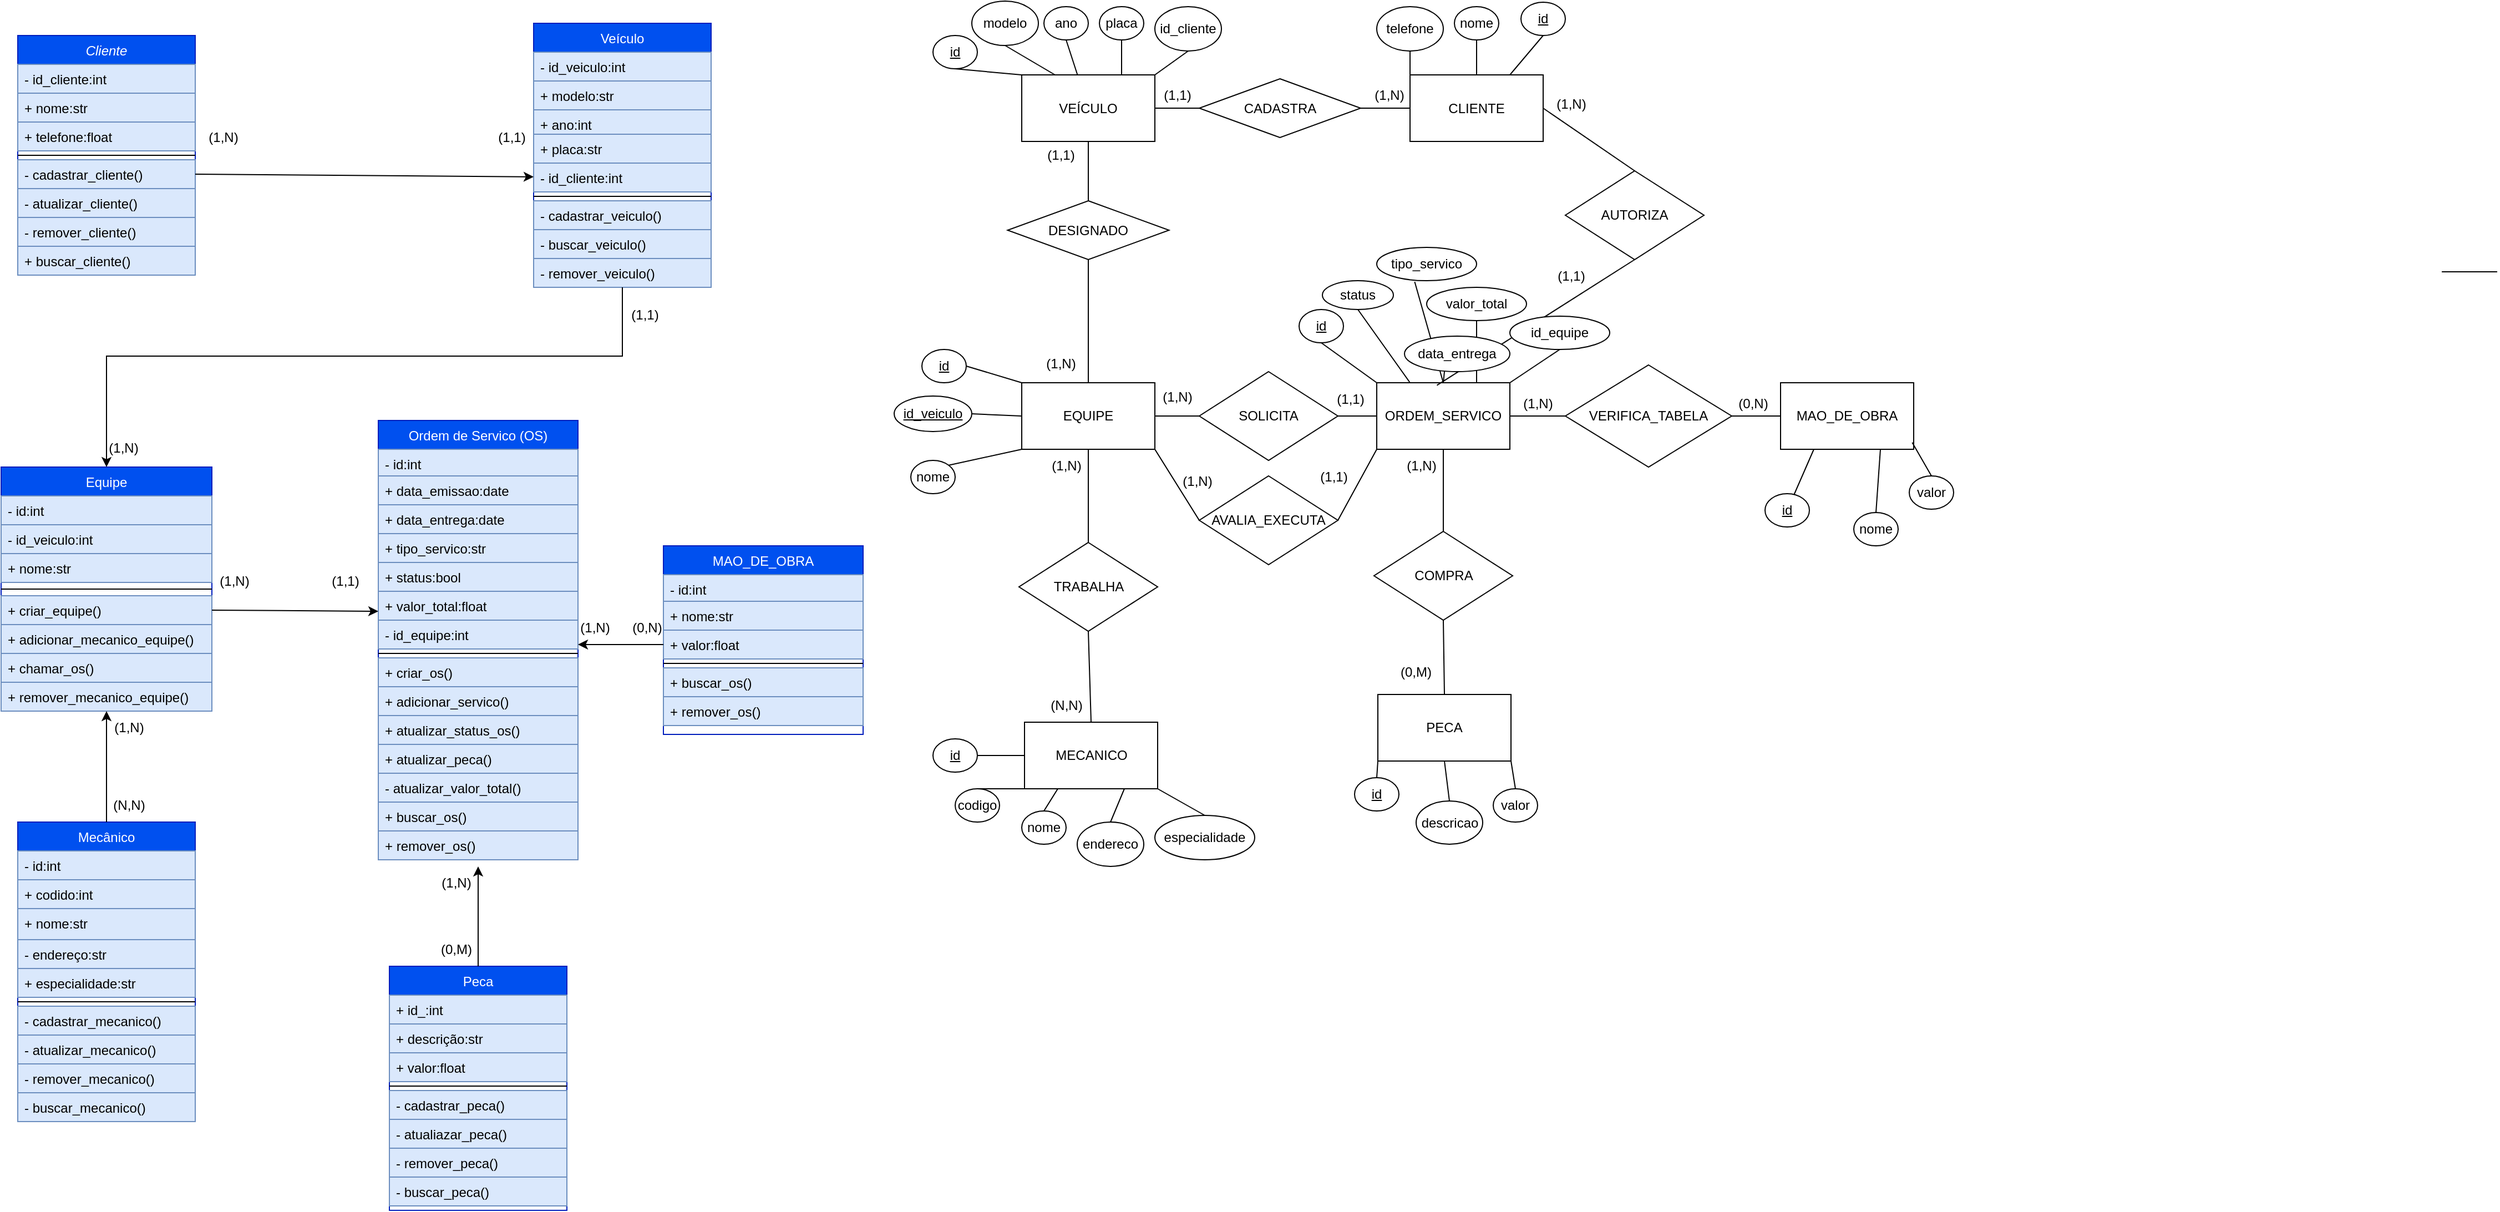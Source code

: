 <mxfile version="26.1.0">
  <diagram id="C5RBs43oDa-KdzZeNtuy" name="Page-1">
    <mxGraphModel dx="2389" dy="1114" grid="1" gridSize="10" guides="1" tooltips="1" connect="1" arrows="1" fold="1" page="1" pageScale="1" pageWidth="827" pageHeight="1169" math="0" shadow="0">
      <root>
        <mxCell id="WIyWlLk6GJQsqaUBKTNV-0" />
        <mxCell id="WIyWlLk6GJQsqaUBKTNV-1" parent="WIyWlLk6GJQsqaUBKTNV-0" />
        <mxCell id="zkfFHV4jXpPFQw0GAbJ--0" value="Cliente" style="swimlane;fontStyle=2;align=center;verticalAlign=top;childLayout=stackLayout;horizontal=1;startSize=26;horizontalStack=0;resizeParent=1;resizeLast=0;collapsible=1;marginBottom=0;rounded=0;shadow=0;strokeWidth=1;fillColor=#0050ef;fontColor=#ffffff;strokeColor=#001DBC;" parent="WIyWlLk6GJQsqaUBKTNV-1" vertex="1">
          <mxGeometry x="65" y="51" width="160" height="216" as="geometry">
            <mxRectangle x="230" y="140" width="160" height="26" as="alternateBounds" />
          </mxGeometry>
        </mxCell>
        <mxCell id="zkfFHV4jXpPFQw0GAbJ--1" value="- id_cliente:int" style="text;align=left;verticalAlign=top;spacingLeft=4;spacingRight=4;overflow=hidden;rotatable=0;points=[[0,0.5],[1,0.5]];portConstraint=eastwest;fillColor=#dae8fc;strokeColor=#6c8ebf;" parent="zkfFHV4jXpPFQw0GAbJ--0" vertex="1">
          <mxGeometry y="26" width="160" height="26" as="geometry" />
        </mxCell>
        <mxCell id="zkfFHV4jXpPFQw0GAbJ--2" value="+ nome:str" style="text;align=left;verticalAlign=top;spacingLeft=4;spacingRight=4;overflow=hidden;rotatable=0;points=[[0,0.5],[1,0.5]];portConstraint=eastwest;rounded=0;shadow=0;html=0;fillColor=#dae8fc;strokeColor=#6c8ebf;" parent="zkfFHV4jXpPFQw0GAbJ--0" vertex="1">
          <mxGeometry y="52" width="160" height="26" as="geometry" />
        </mxCell>
        <mxCell id="zkfFHV4jXpPFQw0GAbJ--3" value="+ telefone:float" style="text;align=left;verticalAlign=top;spacingLeft=4;spacingRight=4;overflow=hidden;rotatable=0;points=[[0,0.5],[1,0.5]];portConstraint=eastwest;rounded=0;shadow=0;html=0;fillColor=#dae8fc;strokeColor=#6c8ebf;" parent="zkfFHV4jXpPFQw0GAbJ--0" vertex="1">
          <mxGeometry y="78" width="160" height="26" as="geometry" />
        </mxCell>
        <mxCell id="zkfFHV4jXpPFQw0GAbJ--4" value="" style="line;html=1;strokeWidth=1;align=left;verticalAlign=middle;spacingTop=-1;spacingLeft=3;spacingRight=3;rotatable=0;labelPosition=right;points=[];portConstraint=eastwest;" parent="zkfFHV4jXpPFQw0GAbJ--0" vertex="1">
          <mxGeometry y="104" width="160" height="8" as="geometry" />
        </mxCell>
        <mxCell id="2v2GgTFZyKaOIvdRZru1-36" value="- cadastrar_cliente()&#xa;" style="text;align=left;verticalAlign=top;spacingLeft=4;spacingRight=4;overflow=hidden;rotatable=0;points=[[0,0.5],[1,0.5]];portConstraint=eastwest;rounded=0;shadow=0;html=0;fillColor=#dae8fc;strokeColor=#6c8ebf;" parent="zkfFHV4jXpPFQw0GAbJ--0" vertex="1">
          <mxGeometry y="112" width="160" height="26" as="geometry" />
        </mxCell>
        <mxCell id="2v2GgTFZyKaOIvdRZru1-37" value="- atualizar_cliente()&#xa;" style="text;align=left;verticalAlign=top;spacingLeft=4;spacingRight=4;overflow=hidden;rotatable=0;points=[[0,0.5],[1,0.5]];portConstraint=eastwest;rounded=0;shadow=0;html=0;fillColor=#dae8fc;strokeColor=#6c8ebf;" parent="zkfFHV4jXpPFQw0GAbJ--0" vertex="1">
          <mxGeometry y="138" width="160" height="26" as="geometry" />
        </mxCell>
        <mxCell id="2v2GgTFZyKaOIvdRZru1-38" value="- remover_cliente()&#xa;" style="text;align=left;verticalAlign=top;spacingLeft=4;spacingRight=4;overflow=hidden;rotatable=0;points=[[0,0.5],[1,0.5]];portConstraint=eastwest;rounded=0;shadow=0;html=0;fillColor=#dae8fc;strokeColor=#6c8ebf;" parent="zkfFHV4jXpPFQw0GAbJ--0" vertex="1">
          <mxGeometry y="164" width="160" height="26" as="geometry" />
        </mxCell>
        <mxCell id="2v2GgTFZyKaOIvdRZru1-39" value="+ buscar_cliente()&#xa;" style="text;align=left;verticalAlign=top;spacingLeft=4;spacingRight=4;overflow=hidden;rotatable=0;points=[[0,0.5],[1,0.5]];portConstraint=eastwest;rounded=0;shadow=0;html=0;fillColor=#dae8fc;strokeColor=#6c8ebf;" parent="zkfFHV4jXpPFQw0GAbJ--0" vertex="1">
          <mxGeometry y="190" width="160" height="26" as="geometry" />
        </mxCell>
        <mxCell id="zkfFHV4jXpPFQw0GAbJ--6" value="Mecânico" style="swimlane;fontStyle=0;align=center;verticalAlign=top;childLayout=stackLayout;horizontal=1;startSize=26;horizontalStack=0;resizeParent=1;resizeLast=0;collapsible=1;marginBottom=0;rounded=0;shadow=0;strokeWidth=1;fillColor=#0050ef;strokeColor=#001DBC;fontColor=#ffffff;" parent="WIyWlLk6GJQsqaUBKTNV-1" vertex="1">
          <mxGeometry x="65" y="760" width="160" height="270" as="geometry">
            <mxRectangle x="-10" y="420" width="160" height="26" as="alternateBounds" />
          </mxGeometry>
        </mxCell>
        <mxCell id="zkfFHV4jXpPFQw0GAbJ--7" value="- id:int" style="text;align=left;verticalAlign=top;spacingLeft=4;spacingRight=4;overflow=hidden;rotatable=0;points=[[0,0.5],[1,0.5]];portConstraint=eastwest;fillColor=#dae8fc;strokeColor=#6c8ebf;" parent="zkfFHV4jXpPFQw0GAbJ--6" vertex="1">
          <mxGeometry y="26" width="160" height="26" as="geometry" />
        </mxCell>
        <mxCell id="ewRgqsfsgydujcUHIfjY-0" value="+ codido:int" style="text;align=left;verticalAlign=top;spacingLeft=4;spacingRight=4;overflow=hidden;rotatable=0;points=[[0,0.5],[1,0.5]];portConstraint=eastwest;fillColor=#dae8fc;strokeColor=#6c8ebf;" vertex="1" parent="zkfFHV4jXpPFQw0GAbJ--6">
          <mxGeometry y="52" width="160" height="26" as="geometry" />
        </mxCell>
        <mxCell id="zkfFHV4jXpPFQw0GAbJ--8" value="+ nome:str" style="text;align=left;verticalAlign=top;spacingLeft=4;spacingRight=4;overflow=hidden;rotatable=0;points=[[0,0.5],[1,0.5]];portConstraint=eastwest;rounded=0;shadow=0;html=0;fillColor=#dae8fc;strokeColor=#6c8ebf;" parent="zkfFHV4jXpPFQw0GAbJ--6" vertex="1">
          <mxGeometry y="78" width="160" height="28" as="geometry" />
        </mxCell>
        <mxCell id="2v2GgTFZyKaOIvdRZru1-0" value="- endereço:str&#xa;" style="text;align=left;verticalAlign=top;spacingLeft=4;spacingRight=4;overflow=hidden;rotatable=0;points=[[0,0.5],[1,0.5]];portConstraint=eastwest;rounded=0;shadow=0;html=0;fillColor=#dae8fc;strokeColor=#6c8ebf;" parent="zkfFHV4jXpPFQw0GAbJ--6" vertex="1">
          <mxGeometry y="106" width="160" height="26" as="geometry" />
        </mxCell>
        <mxCell id="2v2GgTFZyKaOIvdRZru1-1" value="+ especialidade:str" style="text;align=left;verticalAlign=top;spacingLeft=4;spacingRight=4;overflow=hidden;rotatable=0;points=[[0,0.5],[1,0.5]];portConstraint=eastwest;rounded=0;shadow=0;html=0;fillColor=#dae8fc;strokeColor=#6c8ebf;" parent="zkfFHV4jXpPFQw0GAbJ--6" vertex="1">
          <mxGeometry y="132" width="160" height="26" as="geometry" />
        </mxCell>
        <mxCell id="zkfFHV4jXpPFQw0GAbJ--9" value="" style="line;html=1;strokeWidth=1;align=left;verticalAlign=middle;spacingTop=-1;spacingLeft=3;spacingRight=3;rotatable=0;labelPosition=right;points=[];portConstraint=eastwest;" parent="zkfFHV4jXpPFQw0GAbJ--6" vertex="1">
          <mxGeometry y="158" width="160" height="8" as="geometry" />
        </mxCell>
        <mxCell id="2v2GgTFZyKaOIvdRZru1-45" value="- cadastrar_mecanico()&#xa;" style="text;align=left;verticalAlign=top;spacingLeft=4;spacingRight=4;overflow=hidden;rotatable=0;points=[[0,0.5],[1,0.5]];portConstraint=eastwest;rounded=0;shadow=0;html=0;fillColor=#dae8fc;strokeColor=#6c8ebf;" parent="zkfFHV4jXpPFQw0GAbJ--6" vertex="1">
          <mxGeometry y="166" width="160" height="26" as="geometry" />
        </mxCell>
        <mxCell id="2v2GgTFZyKaOIvdRZru1-46" value="- atualizar_mecanico()&#xa;" style="text;align=left;verticalAlign=top;spacingLeft=4;spacingRight=4;overflow=hidden;rotatable=0;points=[[0,0.5],[1,0.5]];portConstraint=eastwest;rounded=0;shadow=0;html=0;fillColor=#dae8fc;strokeColor=#6c8ebf;" parent="zkfFHV4jXpPFQw0GAbJ--6" vertex="1">
          <mxGeometry y="192" width="160" height="26" as="geometry" />
        </mxCell>
        <mxCell id="2v2GgTFZyKaOIvdRZru1-47" value="- remover_mecanico()&#xa;" style="text;align=left;verticalAlign=top;spacingLeft=4;spacingRight=4;overflow=hidden;rotatable=0;points=[[0,0.5],[1,0.5]];portConstraint=eastwest;rounded=0;shadow=0;html=0;fillColor=#dae8fc;strokeColor=#6c8ebf;" parent="zkfFHV4jXpPFQw0GAbJ--6" vertex="1">
          <mxGeometry y="218" width="160" height="26" as="geometry" />
        </mxCell>
        <mxCell id="2v2GgTFZyKaOIvdRZru1-12" value="- buscar_mecanico()&#xa;" style="text;align=left;verticalAlign=top;spacingLeft=4;spacingRight=4;overflow=hidden;rotatable=0;points=[[0,0.5],[1,0.5]];portConstraint=eastwest;rounded=0;shadow=0;html=0;fillColor=#dae8fc;strokeColor=#6c8ebf;" parent="zkfFHV4jXpPFQw0GAbJ--6" vertex="1">
          <mxGeometry y="244" width="160" height="26" as="geometry" />
        </mxCell>
        <mxCell id="zkfFHV4jXpPFQw0GAbJ--13" value="Equipe" style="swimlane;fontStyle=0;align=center;verticalAlign=top;childLayout=stackLayout;horizontal=1;startSize=26;horizontalStack=0;resizeParent=1;resizeLast=0;collapsible=1;marginBottom=0;rounded=0;shadow=0;strokeWidth=1;fillColor=#0050ef;fontColor=#ffffff;strokeColor=#001DBC;" parent="WIyWlLk6GJQsqaUBKTNV-1" vertex="1">
          <mxGeometry x="50" y="440" width="190" height="220" as="geometry">
            <mxRectangle x="340" y="380" width="170" height="26" as="alternateBounds" />
          </mxGeometry>
        </mxCell>
        <mxCell id="zkfFHV4jXpPFQw0GAbJ--14" value="- id:int" style="text;align=left;verticalAlign=top;spacingLeft=4;spacingRight=4;overflow=hidden;rotatable=0;points=[[0,0.5],[1,0.5]];portConstraint=eastwest;fillColor=#dae8fc;strokeColor=#6c8ebf;" parent="zkfFHV4jXpPFQw0GAbJ--13" vertex="1">
          <mxGeometry y="26" width="190" height="26" as="geometry" />
        </mxCell>
        <mxCell id="2v2GgTFZyKaOIvdRZru1-16" value="- id_veiculo:int" style="text;align=left;verticalAlign=top;spacingLeft=4;spacingRight=4;overflow=hidden;rotatable=0;points=[[0,0.5],[1,0.5]];portConstraint=eastwest;fillColor=#dae8fc;strokeColor=#6c8ebf;" parent="zkfFHV4jXpPFQw0GAbJ--13" vertex="1">
          <mxGeometry y="52" width="190" height="26" as="geometry" />
        </mxCell>
        <mxCell id="2v2GgTFZyKaOIvdRZru1-2" value="+ nome:str" style="text;align=left;verticalAlign=top;spacingLeft=4;spacingRight=4;overflow=hidden;rotatable=0;points=[[0,0.5],[1,0.5]];portConstraint=eastwest;fillColor=#dae8fc;strokeColor=#6c8ebf;" parent="zkfFHV4jXpPFQw0GAbJ--13" vertex="1">
          <mxGeometry y="78" width="190" height="26" as="geometry" />
        </mxCell>
        <mxCell id="zkfFHV4jXpPFQw0GAbJ--15" value="" style="line;html=1;strokeWidth=1;align=left;verticalAlign=middle;spacingTop=-1;spacingLeft=3;spacingRight=3;rotatable=0;labelPosition=right;points=[];portConstraint=eastwest;" parent="zkfFHV4jXpPFQw0GAbJ--13" vertex="1">
          <mxGeometry y="104" width="190" height="12" as="geometry" />
        </mxCell>
        <mxCell id="2v2GgTFZyKaOIvdRZru1-48" value="+ criar_equipe()&#xa;" style="text;align=left;verticalAlign=top;spacingLeft=4;spacingRight=4;overflow=hidden;rotatable=0;points=[[0,0.5],[1,0.5]];portConstraint=eastwest;fillColor=#dae8fc;strokeColor=#6c8ebf;" parent="zkfFHV4jXpPFQw0GAbJ--13" vertex="1">
          <mxGeometry y="116" width="190" height="26" as="geometry" />
        </mxCell>
        <mxCell id="2v2GgTFZyKaOIvdRZru1-51" value="+ adicionar_mecanico_equipe()&#xa;" style="text;align=left;verticalAlign=top;spacingLeft=4;spacingRight=4;overflow=hidden;rotatable=0;points=[[0,0.5],[1,0.5]];portConstraint=eastwest;fillColor=#dae8fc;strokeColor=#6c8ebf;" parent="zkfFHV4jXpPFQw0GAbJ--13" vertex="1">
          <mxGeometry y="142" width="190" height="26" as="geometry" />
        </mxCell>
        <mxCell id="ewRgqsfsgydujcUHIfjY-47" value="+ chamar_os()&#xa;" style="text;align=left;verticalAlign=top;spacingLeft=4;spacingRight=4;overflow=hidden;rotatable=0;points=[[0,0.5],[1,0.5]];portConstraint=eastwest;fillColor=#dae8fc;strokeColor=#6c8ebf;" vertex="1" parent="zkfFHV4jXpPFQw0GAbJ--13">
          <mxGeometry y="168" width="190" height="26" as="geometry" />
        </mxCell>
        <mxCell id="2v2GgTFZyKaOIvdRZru1-52" value="+ remover_mecanico_equipe()&#xa;" style="text;align=left;verticalAlign=top;spacingLeft=4;spacingRight=4;overflow=hidden;rotatable=0;points=[[0,0.5],[1,0.5]];portConstraint=eastwest;fillColor=#dae8fc;strokeColor=#6c8ebf;" parent="zkfFHV4jXpPFQw0GAbJ--13" vertex="1">
          <mxGeometry y="194" width="190" height="26" as="geometry" />
        </mxCell>
        <mxCell id="zkfFHV4jXpPFQw0GAbJ--17" value="Veículo" style="swimlane;fontStyle=0;align=center;verticalAlign=top;childLayout=stackLayout;horizontal=1;startSize=26;horizontalStack=0;resizeParent=1;resizeLast=0;collapsible=1;marginBottom=0;rounded=0;shadow=0;strokeWidth=1;fillColor=#0050ef;fontColor=#ffffff;strokeColor=#001DBC;" parent="WIyWlLk6GJQsqaUBKTNV-1" vertex="1">
          <mxGeometry x="530" y="40" width="160" height="238" as="geometry">
            <mxRectangle x="550" y="140" width="160" height="26" as="alternateBounds" />
          </mxGeometry>
        </mxCell>
        <mxCell id="zkfFHV4jXpPFQw0GAbJ--18" value="- id_veiculo:int" style="text;align=left;verticalAlign=top;spacingLeft=4;spacingRight=4;overflow=hidden;rotatable=0;points=[[0,0.5],[1,0.5]];portConstraint=eastwest;fillColor=#dae8fc;strokeColor=#6c8ebf;" parent="zkfFHV4jXpPFQw0GAbJ--17" vertex="1">
          <mxGeometry y="26" width="160" height="26" as="geometry" />
        </mxCell>
        <mxCell id="zkfFHV4jXpPFQw0GAbJ--19" value="+ modelo:str" style="text;align=left;verticalAlign=top;spacingLeft=4;spacingRight=4;overflow=hidden;rotatable=0;points=[[0,0.5],[1,0.5]];portConstraint=eastwest;rounded=0;shadow=0;html=0;fillColor=#dae8fc;strokeColor=#6c8ebf;" parent="zkfFHV4jXpPFQw0GAbJ--17" vertex="1">
          <mxGeometry y="52" width="160" height="26" as="geometry" />
        </mxCell>
        <mxCell id="zkfFHV4jXpPFQw0GAbJ--20" value="+ ano:int" style="text;align=left;verticalAlign=top;spacingLeft=4;spacingRight=4;overflow=hidden;rotatable=0;points=[[0,0.5],[1,0.5]];portConstraint=eastwest;rounded=0;shadow=0;html=0;fillColor=#dae8fc;strokeColor=#6c8ebf;" parent="zkfFHV4jXpPFQw0GAbJ--17" vertex="1">
          <mxGeometry y="78" width="160" height="22" as="geometry" />
        </mxCell>
        <mxCell id="zkfFHV4jXpPFQw0GAbJ--21" value="+ placa:str " style="text;align=left;verticalAlign=top;spacingLeft=4;spacingRight=4;overflow=hidden;rotatable=0;points=[[0,0.5],[1,0.5]];portConstraint=eastwest;rounded=0;shadow=0;html=0;fillColor=#dae8fc;strokeColor=#6c8ebf;" parent="zkfFHV4jXpPFQw0GAbJ--17" vertex="1">
          <mxGeometry y="100" width="160" height="26" as="geometry" />
        </mxCell>
        <mxCell id="zkfFHV4jXpPFQw0GAbJ--22" value="- id_cliente:int" style="text;align=left;verticalAlign=top;spacingLeft=4;spacingRight=4;overflow=hidden;rotatable=0;points=[[0,0.5],[1,0.5]];portConstraint=eastwest;rounded=0;shadow=0;html=0;fillColor=#dae8fc;strokeColor=#6c8ebf;" parent="zkfFHV4jXpPFQw0GAbJ--17" vertex="1">
          <mxGeometry y="126" width="160" height="26" as="geometry" />
        </mxCell>
        <mxCell id="zkfFHV4jXpPFQw0GAbJ--23" value="" style="line;html=1;strokeWidth=1;align=left;verticalAlign=middle;spacingTop=-1;spacingLeft=3;spacingRight=3;rotatable=0;labelPosition=right;points=[];portConstraint=eastwest;" parent="zkfFHV4jXpPFQw0GAbJ--17" vertex="1">
          <mxGeometry y="152" width="160" height="8" as="geometry" />
        </mxCell>
        <mxCell id="2v2GgTFZyKaOIvdRZru1-40" value="- cadastrar_veiculo()" style="text;align=left;verticalAlign=top;spacingLeft=4;spacingRight=4;overflow=hidden;rotatable=0;points=[[0,0.5],[1,0.5]];portConstraint=eastwest;rounded=0;shadow=0;html=0;fillColor=#dae8fc;strokeColor=#6c8ebf;" parent="zkfFHV4jXpPFQw0GAbJ--17" vertex="1">
          <mxGeometry y="160" width="160" height="26" as="geometry" />
        </mxCell>
        <mxCell id="2v2GgTFZyKaOIvdRZru1-41" value="- buscar_veiculo()" style="text;align=left;verticalAlign=top;spacingLeft=4;spacingRight=4;overflow=hidden;rotatable=0;points=[[0,0.5],[1,0.5]];portConstraint=eastwest;rounded=0;shadow=0;html=0;fillColor=#dae8fc;strokeColor=#6c8ebf;" parent="zkfFHV4jXpPFQw0GAbJ--17" vertex="1">
          <mxGeometry y="186" width="160" height="26" as="geometry" />
        </mxCell>
        <mxCell id="2v2GgTFZyKaOIvdRZru1-42" value="- remover_veiculo()" style="text;align=left;verticalAlign=top;spacingLeft=4;spacingRight=4;overflow=hidden;rotatable=0;points=[[0,0.5],[1,0.5]];portConstraint=eastwest;rounded=0;shadow=0;html=0;fillColor=#dae8fc;strokeColor=#6c8ebf;" parent="zkfFHV4jXpPFQw0GAbJ--17" vertex="1">
          <mxGeometry y="212" width="160" height="26" as="geometry" />
        </mxCell>
        <mxCell id="2v2GgTFZyKaOIvdRZru1-7" value="Ordem de Servico (OS)" style="swimlane;fontStyle=0;align=center;verticalAlign=top;childLayout=stackLayout;horizontal=1;startSize=26;horizontalStack=0;resizeParent=1;resizeLast=0;collapsible=1;marginBottom=0;rounded=0;shadow=0;strokeWidth=1;fillColor=#0050ef;fontColor=#ffffff;strokeColor=#001DBC;" parent="WIyWlLk6GJQsqaUBKTNV-1" vertex="1">
          <mxGeometry x="390" y="398" width="180" height="396" as="geometry">
            <mxRectangle x="340" y="380" width="170" height="26" as="alternateBounds" />
          </mxGeometry>
        </mxCell>
        <mxCell id="2v2GgTFZyKaOIvdRZru1-8" value="- id:int" style="text;align=left;verticalAlign=top;spacingLeft=4;spacingRight=4;overflow=hidden;rotatable=0;points=[[0,0.5],[1,0.5]];portConstraint=eastwest;fillColor=#dae8fc;strokeColor=#6c8ebf;" parent="2v2GgTFZyKaOIvdRZru1-7" vertex="1">
          <mxGeometry y="26" width="180" height="24" as="geometry" />
        </mxCell>
        <mxCell id="2v2GgTFZyKaOIvdRZru1-9" value="+ data_emissao:date" style="text;align=left;verticalAlign=top;spacingLeft=4;spacingRight=4;overflow=hidden;rotatable=0;points=[[0,0.5],[1,0.5]];portConstraint=eastwest;fillColor=#dae8fc;strokeColor=#6c8ebf;" parent="2v2GgTFZyKaOIvdRZru1-7" vertex="1">
          <mxGeometry y="50" width="180" height="26" as="geometry" />
        </mxCell>
        <mxCell id="2v2GgTFZyKaOIvdRZru1-13" value="+ data_entrega:date" style="text;align=left;verticalAlign=top;spacingLeft=4;spacingRight=4;overflow=hidden;rotatable=0;points=[[0,0.5],[1,0.5]];portConstraint=eastwest;fillColor=#dae8fc;strokeColor=#6c8ebf;" parent="2v2GgTFZyKaOIvdRZru1-7" vertex="1">
          <mxGeometry y="76" width="180" height="26" as="geometry" />
        </mxCell>
        <mxCell id="ewRgqsfsgydujcUHIfjY-1" value="+ tipo_servico:str" style="text;align=left;verticalAlign=top;spacingLeft=4;spacingRight=4;overflow=hidden;rotatable=0;points=[[0,0.5],[1,0.5]];portConstraint=eastwest;fillColor=#dae8fc;strokeColor=#6c8ebf;" vertex="1" parent="2v2GgTFZyKaOIvdRZru1-7">
          <mxGeometry y="102" width="180" height="26" as="geometry" />
        </mxCell>
        <mxCell id="2v2GgTFZyKaOIvdRZru1-14" value="+ status:bool" style="text;align=left;verticalAlign=top;spacingLeft=4;spacingRight=4;overflow=hidden;rotatable=0;points=[[0,0.5],[1,0.5]];portConstraint=eastwest;fillColor=#dae8fc;strokeColor=#6c8ebf;" parent="2v2GgTFZyKaOIvdRZru1-7" vertex="1">
          <mxGeometry y="128" width="180" height="26" as="geometry" />
        </mxCell>
        <mxCell id="2v2GgTFZyKaOIvdRZru1-15" value="+ valor_total:float" style="text;align=left;verticalAlign=top;spacingLeft=4;spacingRight=4;overflow=hidden;rotatable=0;points=[[0,0.5],[1,0.5]];portConstraint=eastwest;fillColor=#dae8fc;strokeColor=#6c8ebf;" parent="2v2GgTFZyKaOIvdRZru1-7" vertex="1">
          <mxGeometry y="154" width="180" height="26" as="geometry" />
        </mxCell>
        <mxCell id="2v2GgTFZyKaOIvdRZru1-54" value="- id_equipe:int" style="text;align=left;verticalAlign=top;spacingLeft=4;spacingRight=4;overflow=hidden;rotatable=0;points=[[0,0.5],[1,0.5]];portConstraint=eastwest;fillColor=#dae8fc;strokeColor=#6c8ebf;" parent="2v2GgTFZyKaOIvdRZru1-7" vertex="1">
          <mxGeometry y="180" width="180" height="26" as="geometry" />
        </mxCell>
        <mxCell id="2v2GgTFZyKaOIvdRZru1-10" value="" style="line;html=1;strokeWidth=1;align=left;verticalAlign=middle;spacingTop=-1;spacingLeft=3;spacingRight=3;rotatable=0;labelPosition=right;points=[];portConstraint=eastwest;" parent="2v2GgTFZyKaOIvdRZru1-7" vertex="1">
          <mxGeometry y="206" width="180" height="8" as="geometry" />
        </mxCell>
        <mxCell id="2v2GgTFZyKaOIvdRZru1-55" value="+ criar_os()&#xa;" style="text;align=left;verticalAlign=top;spacingLeft=4;spacingRight=4;overflow=hidden;rotatable=0;points=[[0,0.5],[1,0.5]];portConstraint=eastwest;fillColor=#dae8fc;strokeColor=#6c8ebf;" parent="2v2GgTFZyKaOIvdRZru1-7" vertex="1">
          <mxGeometry y="214" width="180" height="26" as="geometry" />
        </mxCell>
        <mxCell id="2v2GgTFZyKaOIvdRZru1-56" value="+ adicionar_servico()&#xa;" style="text;align=left;verticalAlign=top;spacingLeft=4;spacingRight=4;overflow=hidden;rotatable=0;points=[[0,0.5],[1,0.5]];portConstraint=eastwest;fillColor=#dae8fc;strokeColor=#6c8ebf;" parent="2v2GgTFZyKaOIvdRZru1-7" vertex="1">
          <mxGeometry y="240" width="180" height="26" as="geometry" />
        </mxCell>
        <mxCell id="2v2GgTFZyKaOIvdRZru1-57" value="+ atualizar_status_os()&#xa;" style="text;align=left;verticalAlign=top;spacingLeft=4;spacingRight=4;overflow=hidden;rotatable=0;points=[[0,0.5],[1,0.5]];portConstraint=eastwest;fillColor=#dae8fc;strokeColor=#6c8ebf;" parent="2v2GgTFZyKaOIvdRZru1-7" vertex="1">
          <mxGeometry y="266" width="180" height="26" as="geometry" />
        </mxCell>
        <mxCell id="ewRgqsfsgydujcUHIfjY-45" value="+ atualizar_peca()" style="text;align=left;verticalAlign=top;spacingLeft=4;spacingRight=4;overflow=hidden;rotatable=0;points=[[0,0.5],[1,0.5]];portConstraint=eastwest;fillColor=#dae8fc;strokeColor=#6c8ebf;" vertex="1" parent="2v2GgTFZyKaOIvdRZru1-7">
          <mxGeometry y="292" width="180" height="26" as="geometry" />
        </mxCell>
        <mxCell id="ewRgqsfsgydujcUHIfjY-28" value="- atualizar_valor_total()&#xa;" style="text;align=left;verticalAlign=top;spacingLeft=4;spacingRight=4;overflow=hidden;rotatable=0;points=[[0,0.5],[1,0.5]];portConstraint=eastwest;fillColor=#dae8fc;strokeColor=#6c8ebf;" vertex="1" parent="2v2GgTFZyKaOIvdRZru1-7">
          <mxGeometry y="318" width="180" height="26" as="geometry" />
        </mxCell>
        <mxCell id="2v2GgTFZyKaOIvdRZru1-17" value="+ buscar_os()&#xa;" style="text;align=left;verticalAlign=top;spacingLeft=4;spacingRight=4;overflow=hidden;rotatable=0;points=[[0,0.5],[1,0.5]];portConstraint=eastwest;fillColor=#dae8fc;strokeColor=#6c8ebf;" parent="2v2GgTFZyKaOIvdRZru1-7" vertex="1">
          <mxGeometry y="344" width="180" height="26" as="geometry" />
        </mxCell>
        <mxCell id="2v2GgTFZyKaOIvdRZru1-58" value="+ remover_os()&#xa;" style="text;align=left;verticalAlign=top;spacingLeft=4;spacingRight=4;overflow=hidden;rotatable=0;points=[[0,0.5],[1,0.5]];portConstraint=eastwest;fillColor=#dae8fc;strokeColor=#6c8ebf;" parent="2v2GgTFZyKaOIvdRZru1-7" vertex="1">
          <mxGeometry y="370" width="180" height="26" as="geometry" />
        </mxCell>
        <mxCell id="2v2GgTFZyKaOIvdRZru1-29" value="Peca" style="swimlane;fontStyle=0;align=center;verticalAlign=top;childLayout=stackLayout;horizontal=1;startSize=26;horizontalStack=0;resizeParent=1;resizeLast=0;collapsible=1;marginBottom=0;rounded=0;shadow=0;strokeWidth=1;fillColor=#0050ef;fontColor=#ffffff;strokeColor=#001DBC;" parent="WIyWlLk6GJQsqaUBKTNV-1" vertex="1">
          <mxGeometry x="400" y="890" width="160" height="220" as="geometry">
            <mxRectangle x="340" y="380" width="170" height="26" as="alternateBounds" />
          </mxGeometry>
        </mxCell>
        <mxCell id="2v2GgTFZyKaOIvdRZru1-30" value="+ id_:int" style="text;align=left;verticalAlign=top;spacingLeft=4;spacingRight=4;overflow=hidden;rotatable=0;points=[[0,0.5],[1,0.5]];portConstraint=eastwest;fillColor=#dae8fc;strokeColor=#6c8ebf;" parent="2v2GgTFZyKaOIvdRZru1-29" vertex="1">
          <mxGeometry y="26" width="160" height="26" as="geometry" />
        </mxCell>
        <mxCell id="2v2GgTFZyKaOIvdRZru1-31" value="+ descrição:str" style="text;align=left;verticalAlign=top;spacingLeft=4;spacingRight=4;overflow=hidden;rotatable=0;points=[[0,0.5],[1,0.5]];portConstraint=eastwest;fillColor=#dae8fc;strokeColor=#6c8ebf;" parent="2v2GgTFZyKaOIvdRZru1-29" vertex="1">
          <mxGeometry y="52" width="160" height="26" as="geometry" />
        </mxCell>
        <mxCell id="2v2GgTFZyKaOIvdRZru1-32" value="+ valor:float" style="text;align=left;verticalAlign=top;spacingLeft=4;spacingRight=4;overflow=hidden;rotatable=0;points=[[0,0.5],[1,0.5]];portConstraint=eastwest;fillColor=#dae8fc;strokeColor=#6c8ebf;" parent="2v2GgTFZyKaOIvdRZru1-29" vertex="1">
          <mxGeometry y="78" width="160" height="26" as="geometry" />
        </mxCell>
        <mxCell id="2v2GgTFZyKaOIvdRZru1-33" value="" style="line;html=1;strokeWidth=1;align=left;verticalAlign=middle;spacingTop=-1;spacingLeft=3;spacingRight=3;rotatable=0;labelPosition=right;points=[];portConstraint=eastwest;" parent="2v2GgTFZyKaOIvdRZru1-29" vertex="1">
          <mxGeometry y="104" width="160" height="8" as="geometry" />
        </mxCell>
        <mxCell id="2v2GgTFZyKaOIvdRZru1-68" value="- cadastrar_peca()" style="text;align=left;verticalAlign=top;spacingLeft=4;spacingRight=4;overflow=hidden;rotatable=0;points=[[0,0.5],[1,0.5]];portConstraint=eastwest;fillColor=#dae8fc;strokeColor=#6c8ebf;" parent="2v2GgTFZyKaOIvdRZru1-29" vertex="1">
          <mxGeometry y="112" width="160" height="26" as="geometry" />
        </mxCell>
        <mxCell id="2v2GgTFZyKaOIvdRZru1-70" value="- atualiazar_peca()" style="text;align=left;verticalAlign=top;spacingLeft=4;spacingRight=4;overflow=hidden;rotatable=0;points=[[0,0.5],[1,0.5]];portConstraint=eastwest;fillColor=#dae8fc;strokeColor=#6c8ebf;" parent="2v2GgTFZyKaOIvdRZru1-29" vertex="1">
          <mxGeometry y="138" width="160" height="26" as="geometry" />
        </mxCell>
        <mxCell id="2v2GgTFZyKaOIvdRZru1-71" value="- remover_peca()" style="text;align=left;verticalAlign=top;spacingLeft=4;spacingRight=4;overflow=hidden;rotatable=0;points=[[0,0.5],[1,0.5]];portConstraint=eastwest;fillColor=#dae8fc;strokeColor=#6c8ebf;" parent="2v2GgTFZyKaOIvdRZru1-29" vertex="1">
          <mxGeometry y="164" width="160" height="26" as="geometry" />
        </mxCell>
        <mxCell id="2v2GgTFZyKaOIvdRZru1-72" value="- buscar_peca()" style="text;align=left;verticalAlign=top;spacingLeft=4;spacingRight=4;overflow=hidden;rotatable=0;points=[[0,0.5],[1,0.5]];portConstraint=eastwest;fillColor=#dae8fc;strokeColor=#6c8ebf;" parent="2v2GgTFZyKaOIvdRZru1-29" vertex="1">
          <mxGeometry y="190" width="160" height="26" as="geometry" />
        </mxCell>
        <mxCell id="ewRgqsfsgydujcUHIfjY-4" value="MAO_DE_OBRA" style="swimlane;fontStyle=0;align=center;verticalAlign=top;childLayout=stackLayout;horizontal=1;startSize=26;horizontalStack=0;resizeParent=1;resizeLast=0;collapsible=1;marginBottom=0;rounded=0;shadow=0;strokeWidth=1;fillColor=#0050ef;fontColor=#ffffff;strokeColor=#001DBC;" vertex="1" parent="WIyWlLk6GJQsqaUBKTNV-1">
          <mxGeometry x="647" y="511" width="180" height="170" as="geometry">
            <mxRectangle x="340" y="380" width="170" height="26" as="alternateBounds" />
          </mxGeometry>
        </mxCell>
        <mxCell id="ewRgqsfsgydujcUHIfjY-5" value="- id:int" style="text;align=left;verticalAlign=top;spacingLeft=4;spacingRight=4;overflow=hidden;rotatable=0;points=[[0,0.5],[1,0.5]];portConstraint=eastwest;fillColor=#dae8fc;strokeColor=#6c8ebf;" vertex="1" parent="ewRgqsfsgydujcUHIfjY-4">
          <mxGeometry y="26" width="180" height="24" as="geometry" />
        </mxCell>
        <mxCell id="ewRgqsfsgydujcUHIfjY-6" value="+ nome:str" style="text;align=left;verticalAlign=top;spacingLeft=4;spacingRight=4;overflow=hidden;rotatable=0;points=[[0,0.5],[1,0.5]];portConstraint=eastwest;fillColor=#dae8fc;strokeColor=#6c8ebf;" vertex="1" parent="ewRgqsfsgydujcUHIfjY-4">
          <mxGeometry y="50" width="180" height="26" as="geometry" />
        </mxCell>
        <mxCell id="ewRgqsfsgydujcUHIfjY-7" value="+ valor:float" style="text;align=left;verticalAlign=top;spacingLeft=4;spacingRight=4;overflow=hidden;rotatable=0;points=[[0,0.5],[1,0.5]];portConstraint=eastwest;fillColor=#dae8fc;strokeColor=#6c8ebf;" vertex="1" parent="ewRgqsfsgydujcUHIfjY-4">
          <mxGeometry y="76" width="180" height="26" as="geometry" />
        </mxCell>
        <mxCell id="ewRgqsfsgydujcUHIfjY-13" value="" style="line;html=1;strokeWidth=1;align=left;verticalAlign=middle;spacingTop=-1;spacingLeft=3;spacingRight=3;rotatable=0;labelPosition=right;points=[];portConstraint=eastwest;" vertex="1" parent="ewRgqsfsgydujcUHIfjY-4">
          <mxGeometry y="102" width="180" height="8" as="geometry" />
        </mxCell>
        <mxCell id="ewRgqsfsgydujcUHIfjY-17" value="+ buscar_os()&#xa;" style="text;align=left;verticalAlign=top;spacingLeft=4;spacingRight=4;overflow=hidden;rotatable=0;points=[[0,0.5],[1,0.5]];portConstraint=eastwest;fillColor=#dae8fc;strokeColor=#6c8ebf;" vertex="1" parent="ewRgqsfsgydujcUHIfjY-4">
          <mxGeometry y="110" width="180" height="26" as="geometry" />
        </mxCell>
        <mxCell id="ewRgqsfsgydujcUHIfjY-18" value="+ remover_os()&#xa;" style="text;align=left;verticalAlign=top;spacingLeft=4;spacingRight=4;overflow=hidden;rotatable=0;points=[[0,0.5],[1,0.5]];portConstraint=eastwest;fillColor=#dae8fc;strokeColor=#6c8ebf;" vertex="1" parent="ewRgqsfsgydujcUHIfjY-4">
          <mxGeometry y="136" width="180" height="26" as="geometry" />
        </mxCell>
        <mxCell id="ewRgqsfsgydujcUHIfjY-23" value="(0,N)" style="text;html=1;align=center;verticalAlign=middle;resizable=0;points=[];autosize=1;strokeColor=none;fillColor=none;" vertex="1" parent="WIyWlLk6GJQsqaUBKTNV-1">
          <mxGeometry x="607" y="570" width="50" height="30" as="geometry" />
        </mxCell>
        <mxCell id="ewRgqsfsgydujcUHIfjY-24" value="(1,N)" style="text;html=1;align=center;verticalAlign=middle;resizable=0;points=[];autosize=1;strokeColor=none;fillColor=none;" vertex="1" parent="WIyWlLk6GJQsqaUBKTNV-1">
          <mxGeometry x="560" y="570" width="50" height="30" as="geometry" />
        </mxCell>
        <mxCell id="ewRgqsfsgydujcUHIfjY-25" value="(1,N)" style="text;html=1;align=center;verticalAlign=middle;resizable=0;points=[];autosize=1;strokeColor=none;fillColor=none;" vertex="1" parent="WIyWlLk6GJQsqaUBKTNV-1">
          <mxGeometry x="435" y="800" width="50" height="30" as="geometry" />
        </mxCell>
        <mxCell id="ewRgqsfsgydujcUHIfjY-26" value="(0,M)" style="text;html=1;align=center;verticalAlign=middle;resizable=0;points=[];autosize=1;strokeColor=none;fillColor=none;" vertex="1" parent="WIyWlLk6GJQsqaUBKTNV-1">
          <mxGeometry x="435" y="860" width="50" height="30" as="geometry" />
        </mxCell>
        <mxCell id="ewRgqsfsgydujcUHIfjY-48" value="(1,N)" style="text;html=1;align=center;verticalAlign=middle;resizable=0;points=[];autosize=1;strokeColor=none;fillColor=none;" vertex="1" parent="WIyWlLk6GJQsqaUBKTNV-1">
          <mxGeometry x="140" y="660" width="50" height="30" as="geometry" />
        </mxCell>
        <mxCell id="ewRgqsfsgydujcUHIfjY-49" value="(N,N)" style="text;html=1;align=center;verticalAlign=middle;resizable=0;points=[];autosize=1;strokeColor=none;fillColor=none;" vertex="1" parent="WIyWlLk6GJQsqaUBKTNV-1">
          <mxGeometry x="140" y="730" width="50" height="30" as="geometry" />
        </mxCell>
        <mxCell id="ewRgqsfsgydujcUHIfjY-50" value="(1,N)" style="text;html=1;align=center;verticalAlign=middle;resizable=0;points=[];autosize=1;strokeColor=none;fillColor=none;" vertex="1" parent="WIyWlLk6GJQsqaUBKTNV-1">
          <mxGeometry x="135" y="408" width="50" height="30" as="geometry" />
        </mxCell>
        <mxCell id="ewRgqsfsgydujcUHIfjY-51" value="(1,1)" style="text;html=1;align=center;verticalAlign=middle;resizable=0;points=[];autosize=1;strokeColor=none;fillColor=none;" vertex="1" parent="WIyWlLk6GJQsqaUBKTNV-1">
          <mxGeometry x="605" y="288" width="50" height="30" as="geometry" />
        </mxCell>
        <mxCell id="ewRgqsfsgydujcUHIfjY-52" value="(1,N)" style="text;html=1;align=center;verticalAlign=middle;resizable=0;points=[];autosize=1;strokeColor=none;fillColor=none;" vertex="1" parent="WIyWlLk6GJQsqaUBKTNV-1">
          <mxGeometry x="235" y="528" width="50" height="30" as="geometry" />
        </mxCell>
        <mxCell id="ewRgqsfsgydujcUHIfjY-53" value="(1,1)" style="text;html=1;align=center;verticalAlign=middle;resizable=0;points=[];autosize=1;strokeColor=none;fillColor=none;" vertex="1" parent="WIyWlLk6GJQsqaUBKTNV-1">
          <mxGeometry x="335" y="528" width="50" height="30" as="geometry" />
        </mxCell>
        <mxCell id="ewRgqsfsgydujcUHIfjY-54" value="(1,N)" style="text;html=1;align=center;verticalAlign=middle;resizable=0;points=[];autosize=1;strokeColor=none;fillColor=none;" vertex="1" parent="WIyWlLk6GJQsqaUBKTNV-1">
          <mxGeometry x="225" y="128" width="50" height="30" as="geometry" />
        </mxCell>
        <mxCell id="ewRgqsfsgydujcUHIfjY-55" value="(1,1)" style="text;html=1;align=center;verticalAlign=middle;resizable=0;points=[];autosize=1;strokeColor=none;fillColor=none;" vertex="1" parent="WIyWlLk6GJQsqaUBKTNV-1">
          <mxGeometry x="485" y="128" width="50" height="30" as="geometry" />
        </mxCell>
        <mxCell id="ewRgqsfsgydujcUHIfjY-56" value="" style="endArrow=classic;html=1;rounded=0;exitX=1;exitY=0.5;exitDx=0;exitDy=0;" edge="1" parent="WIyWlLk6GJQsqaUBKTNV-1" source="2v2GgTFZyKaOIvdRZru1-36" target="zkfFHV4jXpPFQw0GAbJ--22">
          <mxGeometry width="50" height="50" relative="1" as="geometry">
            <mxPoint x="620" y="260" as="sourcePoint" />
            <mxPoint x="670" y="210" as="targetPoint" />
          </mxGeometry>
        </mxCell>
        <mxCell id="ewRgqsfsgydujcUHIfjY-57" value="" style="endArrow=classic;html=1;rounded=0;exitX=0.5;exitY=1;exitDx=0;exitDy=0;entryX=0.5;entryY=0;entryDx=0;entryDy=0;" edge="1" parent="WIyWlLk6GJQsqaUBKTNV-1" source="zkfFHV4jXpPFQw0GAbJ--17" target="zkfFHV4jXpPFQw0GAbJ--13">
          <mxGeometry width="50" height="50" relative="1" as="geometry">
            <mxPoint x="620" y="260" as="sourcePoint" />
            <mxPoint x="140" y="340" as="targetPoint" />
            <Array as="points">
              <mxPoint x="610" y="340" />
              <mxPoint x="145" y="340" />
            </Array>
          </mxGeometry>
        </mxCell>
        <mxCell id="ewRgqsfsgydujcUHIfjY-58" value="" style="endArrow=classic;html=1;rounded=0;exitX=1;exitY=0.5;exitDx=0;exitDy=0;" edge="1" parent="WIyWlLk6GJQsqaUBKTNV-1" source="2v2GgTFZyKaOIvdRZru1-48">
          <mxGeometry width="50" height="50" relative="1" as="geometry">
            <mxPoint x="620" y="640" as="sourcePoint" />
            <mxPoint x="390" y="570" as="targetPoint" />
          </mxGeometry>
        </mxCell>
        <mxCell id="ewRgqsfsgydujcUHIfjY-59" value="" style="endArrow=classic;html=1;rounded=0;exitX=0.5;exitY=0;exitDx=0;exitDy=0;entryX=0.5;entryY=1;entryDx=0;entryDy=0;" edge="1" parent="WIyWlLk6GJQsqaUBKTNV-1" source="zkfFHV4jXpPFQw0GAbJ--6" target="zkfFHV4jXpPFQw0GAbJ--13">
          <mxGeometry width="50" height="50" relative="1" as="geometry">
            <mxPoint x="160" y="700" as="sourcePoint" />
            <mxPoint x="210" y="650" as="targetPoint" />
          </mxGeometry>
        </mxCell>
        <mxCell id="ewRgqsfsgydujcUHIfjY-61" value="" style="endArrow=classic;html=1;rounded=0;" edge="1" parent="WIyWlLk6GJQsqaUBKTNV-1" source="2v2GgTFZyKaOIvdRZru1-29">
          <mxGeometry width="50" height="50" relative="1" as="geometry">
            <mxPoint x="460" y="900" as="sourcePoint" />
            <mxPoint x="480" y="800" as="targetPoint" />
          </mxGeometry>
        </mxCell>
        <mxCell id="ewRgqsfsgydujcUHIfjY-63" value="" style="endArrow=classic;html=1;rounded=0;exitX=0;exitY=0.5;exitDx=0;exitDy=0;" edge="1" parent="WIyWlLk6GJQsqaUBKTNV-1" source="ewRgqsfsgydujcUHIfjY-7">
          <mxGeometry width="50" height="50" relative="1" as="geometry">
            <mxPoint x="620" y="640" as="sourcePoint" />
            <mxPoint x="570" y="600" as="targetPoint" />
          </mxGeometry>
        </mxCell>
        <mxCell id="ewRgqsfsgydujcUHIfjY-65" value="ORDEM_SERVICO" style="rounded=0;whiteSpace=wrap;html=1;" vertex="1" parent="WIyWlLk6GJQsqaUBKTNV-1">
          <mxGeometry x="1290" y="364" width="120" height="60" as="geometry" />
        </mxCell>
        <mxCell id="ewRgqsfsgydujcUHIfjY-66" value="EQUIPE" style="rounded=0;whiteSpace=wrap;html=1;" vertex="1" parent="WIyWlLk6GJQsqaUBKTNV-1">
          <mxGeometry x="970" y="364" width="120" height="60" as="geometry" />
        </mxCell>
        <mxCell id="ewRgqsfsgydujcUHIfjY-67" value="MAO_DE_OBRA" style="rounded=0;whiteSpace=wrap;html=1;fillColor=light-dark(#FFFFFF,#FFFFFF);" vertex="1" parent="WIyWlLk6GJQsqaUBKTNV-1">
          <mxGeometry x="1654" y="364" width="120" height="60" as="geometry" />
        </mxCell>
        <mxCell id="ewRgqsfsgydujcUHIfjY-68" value="PECA" style="rounded=0;whiteSpace=wrap;html=1;fillColor=light-dark(#FFFFFF,#FFFFFF);" vertex="1" parent="WIyWlLk6GJQsqaUBKTNV-1">
          <mxGeometry x="1291" y="645" width="120" height="60" as="geometry" />
        </mxCell>
        <mxCell id="ewRgqsfsgydujcUHIfjY-69" value="MECANICO" style="rounded=0;whiteSpace=wrap;html=1;fillColor=light-dark(#FFFFFF,#FFFFFF);" vertex="1" parent="WIyWlLk6GJQsqaUBKTNV-1">
          <mxGeometry x="972.5" y="670" width="120" height="60" as="geometry" />
        </mxCell>
        <mxCell id="ewRgqsfsgydujcUHIfjY-70" value="VEÍCULO" style="rounded=0;whiteSpace=wrap;html=1;" vertex="1" parent="WIyWlLk6GJQsqaUBKTNV-1">
          <mxGeometry x="970" y="86.5" width="120" height="60" as="geometry" />
        </mxCell>
        <mxCell id="ewRgqsfsgydujcUHIfjY-71" value="CLIENTE" style="rounded=0;whiteSpace=wrap;html=1;" vertex="1" parent="WIyWlLk6GJQsqaUBKTNV-1">
          <mxGeometry x="1320" y="86.5" width="120" height="60" as="geometry" />
        </mxCell>
        <mxCell id="ewRgqsfsgydujcUHIfjY-76" value="&lt;u&gt;id&lt;/u&gt;" style="ellipse;whiteSpace=wrap;html=1;" vertex="1" parent="WIyWlLk6GJQsqaUBKTNV-1">
          <mxGeometry x="890" y="685" width="40" height="30" as="geometry" />
        </mxCell>
        <mxCell id="ewRgqsfsgydujcUHIfjY-77" value="codigo" style="ellipse;whiteSpace=wrap;html=1;" vertex="1" parent="WIyWlLk6GJQsqaUBKTNV-1">
          <mxGeometry x="910" y="730" width="40" height="30" as="geometry" />
        </mxCell>
        <mxCell id="ewRgqsfsgydujcUHIfjY-78" value="nome" style="ellipse;whiteSpace=wrap;html=1;" vertex="1" parent="WIyWlLk6GJQsqaUBKTNV-1">
          <mxGeometry x="970" y="750" width="40" height="30" as="geometry" />
        </mxCell>
        <mxCell id="ewRgqsfsgydujcUHIfjY-79" value="endereco" style="ellipse;whiteSpace=wrap;html=1;" vertex="1" parent="WIyWlLk6GJQsqaUBKTNV-1">
          <mxGeometry x="1020" y="760" width="60" height="40" as="geometry" />
        </mxCell>
        <mxCell id="ewRgqsfsgydujcUHIfjY-85" value="especialidade" style="ellipse;whiteSpace=wrap;html=1;" vertex="1" parent="WIyWlLk6GJQsqaUBKTNV-1">
          <mxGeometry x="1090" y="754" width="90" height="40" as="geometry" />
        </mxCell>
        <mxCell id="ewRgqsfsgydujcUHIfjY-89" value="" style="endArrow=none;html=1;rounded=0;entryX=0;entryY=0.5;entryDx=0;entryDy=0;exitX=1;exitY=0.5;exitDx=0;exitDy=0;" edge="1" parent="WIyWlLk6GJQsqaUBKTNV-1" source="ewRgqsfsgydujcUHIfjY-76" target="ewRgqsfsgydujcUHIfjY-69">
          <mxGeometry width="50" height="50" relative="1" as="geometry">
            <mxPoint x="960" y="785" as="sourcePoint" />
            <mxPoint x="1010" y="735" as="targetPoint" />
          </mxGeometry>
        </mxCell>
        <mxCell id="ewRgqsfsgydujcUHIfjY-90" value="" style="endArrow=none;html=1;rounded=0;entryX=0;entryY=1;entryDx=0;entryDy=0;exitX=0.5;exitY=0;exitDx=0;exitDy=0;" edge="1" parent="WIyWlLk6GJQsqaUBKTNV-1" source="ewRgqsfsgydujcUHIfjY-77" target="ewRgqsfsgydujcUHIfjY-69">
          <mxGeometry width="50" height="50" relative="1" as="geometry">
            <mxPoint x="980" y="760" as="sourcePoint" />
            <mxPoint x="1020" y="760" as="targetPoint" />
          </mxGeometry>
        </mxCell>
        <mxCell id="ewRgqsfsgydujcUHIfjY-91" value="" style="endArrow=none;html=1;rounded=0;entryX=0.25;entryY=1;entryDx=0;entryDy=0;exitX=0.5;exitY=0;exitDx=0;exitDy=0;" edge="1" parent="WIyWlLk6GJQsqaUBKTNV-1" source="ewRgqsfsgydujcUHIfjY-78" target="ewRgqsfsgydujcUHIfjY-69">
          <mxGeometry width="50" height="50" relative="1" as="geometry">
            <mxPoint x="990" y="804" as="sourcePoint" />
            <mxPoint x="1020" y="790" as="targetPoint" />
          </mxGeometry>
        </mxCell>
        <mxCell id="ewRgqsfsgydujcUHIfjY-92" value="" style="endArrow=none;html=1;rounded=0;entryX=0.75;entryY=1;entryDx=0;entryDy=0;exitX=0.5;exitY=0;exitDx=0;exitDy=0;" edge="1" parent="WIyWlLk6GJQsqaUBKTNV-1" source="ewRgqsfsgydujcUHIfjY-79" target="ewRgqsfsgydujcUHIfjY-69">
          <mxGeometry width="50" height="50" relative="1" as="geometry">
            <mxPoint x="1055" y="834" as="sourcePoint" />
            <mxPoint x="1050" y="790" as="targetPoint" />
          </mxGeometry>
        </mxCell>
        <mxCell id="ewRgqsfsgydujcUHIfjY-93" value="" style="endArrow=none;html=1;rounded=0;entryX=1;entryY=1;entryDx=0;entryDy=0;exitX=0.5;exitY=0;exitDx=0;exitDy=0;" edge="1" parent="WIyWlLk6GJQsqaUBKTNV-1" source="ewRgqsfsgydujcUHIfjY-85" target="ewRgqsfsgydujcUHIfjY-69">
          <mxGeometry width="50" height="50" relative="1" as="geometry">
            <mxPoint x="1130" y="824" as="sourcePoint" />
            <mxPoint x="1110" y="790" as="targetPoint" />
          </mxGeometry>
        </mxCell>
        <mxCell id="ewRgqsfsgydujcUHIfjY-94" value="&lt;u&gt;id&lt;/u&gt;" style="ellipse;whiteSpace=wrap;html=1;" vertex="1" parent="WIyWlLk6GJQsqaUBKTNV-1">
          <mxGeometry x="1270" y="720" width="40" height="30" as="geometry" />
        </mxCell>
        <mxCell id="ewRgqsfsgydujcUHIfjY-96" value="descricao" style="ellipse;whiteSpace=wrap;html=1;" vertex="1" parent="WIyWlLk6GJQsqaUBKTNV-1">
          <mxGeometry x="1325.5" y="741" width="60" height="39" as="geometry" />
        </mxCell>
        <mxCell id="ewRgqsfsgydujcUHIfjY-97" value="valor" style="ellipse;whiteSpace=wrap;html=1;" vertex="1" parent="WIyWlLk6GJQsqaUBKTNV-1">
          <mxGeometry x="1395" y="730" width="40" height="30" as="geometry" />
        </mxCell>
        <mxCell id="ewRgqsfsgydujcUHIfjY-98" value="" style="endArrow=none;html=1;rounded=0;entryX=0;entryY=1;entryDx=0;entryDy=0;exitX=0.5;exitY=0;exitDx=0;exitDy=0;" edge="1" parent="WIyWlLk6GJQsqaUBKTNV-1" source="ewRgqsfsgydujcUHIfjY-94" target="ewRgqsfsgydujcUHIfjY-68">
          <mxGeometry width="50" height="50" relative="1" as="geometry">
            <mxPoint x="980" y="760" as="sourcePoint" />
            <mxPoint x="1020" y="760" as="targetPoint" />
          </mxGeometry>
        </mxCell>
        <mxCell id="ewRgqsfsgydujcUHIfjY-99" value="" style="endArrow=none;html=1;rounded=0;entryX=0.5;entryY=1;entryDx=0;entryDy=0;exitX=0.5;exitY=0;exitDx=0;exitDy=0;" edge="1" parent="WIyWlLk6GJQsqaUBKTNV-1" source="ewRgqsfsgydujcUHIfjY-96" target="ewRgqsfsgydujcUHIfjY-68">
          <mxGeometry width="50" height="50" relative="1" as="geometry">
            <mxPoint x="1180" y="650" as="sourcePoint" />
            <mxPoint x="1191" y="625" as="targetPoint" />
          </mxGeometry>
        </mxCell>
        <mxCell id="ewRgqsfsgydujcUHIfjY-100" value="" style="endArrow=none;html=1;rounded=0;entryX=1;entryY=1;entryDx=0;entryDy=0;exitX=0.5;exitY=0;exitDx=0;exitDy=0;" edge="1" parent="WIyWlLk6GJQsqaUBKTNV-1" source="ewRgqsfsgydujcUHIfjY-97" target="ewRgqsfsgydujcUHIfjY-68">
          <mxGeometry width="50" height="50" relative="1" as="geometry">
            <mxPoint x="1250" y="661" as="sourcePoint" />
            <mxPoint x="1251" y="625" as="targetPoint" />
          </mxGeometry>
        </mxCell>
        <mxCell id="ewRgqsfsgydujcUHIfjY-101" value="&lt;u&gt;id&lt;/u&gt;" style="ellipse;whiteSpace=wrap;html=1;" vertex="1" parent="WIyWlLk6GJQsqaUBKTNV-1">
          <mxGeometry x="1640" y="464" width="40" height="30" as="geometry" />
        </mxCell>
        <mxCell id="ewRgqsfsgydujcUHIfjY-103" value="nome" style="ellipse;whiteSpace=wrap;html=1;" vertex="1" parent="WIyWlLk6GJQsqaUBKTNV-1">
          <mxGeometry x="1720" y="481" width="40" height="30" as="geometry" />
        </mxCell>
        <mxCell id="ewRgqsfsgydujcUHIfjY-104" value="valor" style="ellipse;whiteSpace=wrap;html=1;" vertex="1" parent="WIyWlLk6GJQsqaUBKTNV-1">
          <mxGeometry x="1770" y="448" width="40" height="30" as="geometry" />
        </mxCell>
        <mxCell id="ewRgqsfsgydujcUHIfjY-106" value="" style="endArrow=none;html=1;rounded=0;entryX=0.25;entryY=1;entryDx=0;entryDy=0;" edge="1" parent="WIyWlLk6GJQsqaUBKTNV-1" source="ewRgqsfsgydujcUHIfjY-101" target="ewRgqsfsgydujcUHIfjY-67">
          <mxGeometry width="50" height="50" relative="1" as="geometry">
            <mxPoint x="1250" y="661" as="sourcePoint" />
            <mxPoint x="1250" y="636" as="targetPoint" />
          </mxGeometry>
        </mxCell>
        <mxCell id="ewRgqsfsgydujcUHIfjY-107" value="" style="endArrow=none;html=1;rounded=0;entryX=0.75;entryY=1;entryDx=0;entryDy=0;exitX=0.5;exitY=0;exitDx=0;exitDy=0;" edge="1" parent="WIyWlLk6GJQsqaUBKTNV-1" source="ewRgqsfsgydujcUHIfjY-103" target="ewRgqsfsgydujcUHIfjY-67">
          <mxGeometry width="50" height="50" relative="1" as="geometry">
            <mxPoint x="1383" y="508" as="sourcePoint" />
            <mxPoint x="1390" y="478" as="targetPoint" />
          </mxGeometry>
        </mxCell>
        <mxCell id="ewRgqsfsgydujcUHIfjY-108" value="" style="endArrow=none;html=1;rounded=0;entryX=0.989;entryY=0.898;entryDx=0;entryDy=0;exitX=0.5;exitY=0;exitDx=0;exitDy=0;entryPerimeter=0;" edge="1" parent="WIyWlLk6GJQsqaUBKTNV-1" source="ewRgqsfsgydujcUHIfjY-104" target="ewRgqsfsgydujcUHIfjY-67">
          <mxGeometry width="50" height="50" relative="1" as="geometry">
            <mxPoint x="1450" y="510" as="sourcePoint" />
            <mxPoint x="1450" y="478" as="targetPoint" />
          </mxGeometry>
        </mxCell>
        <mxCell id="ewRgqsfsgydujcUHIfjY-109" value="&lt;u&gt;id&lt;/u&gt;" style="ellipse;whiteSpace=wrap;html=1;" vertex="1" parent="WIyWlLk6GJQsqaUBKTNV-1">
          <mxGeometry x="880" y="334" width="40" height="30" as="geometry" />
        </mxCell>
        <mxCell id="ewRgqsfsgydujcUHIfjY-110" value="&lt;u&gt;id_veiculo&lt;/u&gt;" style="ellipse;whiteSpace=wrap;html=1;" vertex="1" parent="WIyWlLk6GJQsqaUBKTNV-1">
          <mxGeometry x="855" y="376" width="70" height="32" as="geometry" />
        </mxCell>
        <mxCell id="ewRgqsfsgydujcUHIfjY-111" value="nome" style="ellipse;whiteSpace=wrap;html=1;" vertex="1" parent="WIyWlLk6GJQsqaUBKTNV-1">
          <mxGeometry x="870" y="434" width="40" height="30" as="geometry" />
        </mxCell>
        <mxCell id="ewRgqsfsgydujcUHIfjY-112" value="" style="endArrow=none;html=1;rounded=0;entryX=0;entryY=0;entryDx=0;entryDy=0;exitX=1;exitY=0.5;exitDx=0;exitDy=0;" edge="1" parent="WIyWlLk6GJQsqaUBKTNV-1" source="ewRgqsfsgydujcUHIfjY-109" target="ewRgqsfsgydujcUHIfjY-66">
          <mxGeometry width="50" height="50" relative="1" as="geometry">
            <mxPoint x="980" y="760" as="sourcePoint" />
            <mxPoint x="1020" y="760" as="targetPoint" />
          </mxGeometry>
        </mxCell>
        <mxCell id="ewRgqsfsgydujcUHIfjY-113" value="" style="endArrow=none;html=1;rounded=0;entryX=0;entryY=0.5;entryDx=0;entryDy=0;exitX=1;exitY=0.5;exitDx=0;exitDy=0;" edge="1" parent="WIyWlLk6GJQsqaUBKTNV-1" source="ewRgqsfsgydujcUHIfjY-110" target="ewRgqsfsgydujcUHIfjY-66">
          <mxGeometry width="50" height="50" relative="1" as="geometry">
            <mxPoint x="980" y="760" as="sourcePoint" />
            <mxPoint x="1020" y="760" as="targetPoint" />
          </mxGeometry>
        </mxCell>
        <mxCell id="ewRgqsfsgydujcUHIfjY-114" value="" style="endArrow=none;html=1;rounded=0;entryX=0;entryY=1;entryDx=0;entryDy=0;exitX=1;exitY=0;exitDx=0;exitDy=0;" edge="1" parent="WIyWlLk6GJQsqaUBKTNV-1" source="ewRgqsfsgydujcUHIfjY-111" target="ewRgqsfsgydujcUHIfjY-66">
          <mxGeometry width="50" height="50" relative="1" as="geometry">
            <mxPoint x="960" y="464" as="sourcePoint" />
            <mxPoint x="1000" y="448" as="targetPoint" />
          </mxGeometry>
        </mxCell>
        <mxCell id="ewRgqsfsgydujcUHIfjY-115" value="&lt;u&gt;id&lt;/u&gt;" style="ellipse;whiteSpace=wrap;html=1;" vertex="1" parent="WIyWlLk6GJQsqaUBKTNV-1">
          <mxGeometry x="1420" y="21" width="40" height="30" as="geometry" />
        </mxCell>
        <mxCell id="ewRgqsfsgydujcUHIfjY-116" value="nome" style="ellipse;whiteSpace=wrap;html=1;" vertex="1" parent="WIyWlLk6GJQsqaUBKTNV-1">
          <mxGeometry x="1360" y="25" width="40" height="30" as="geometry" />
        </mxCell>
        <mxCell id="ewRgqsfsgydujcUHIfjY-117" value="telefone" style="ellipse;whiteSpace=wrap;html=1;" vertex="1" parent="WIyWlLk6GJQsqaUBKTNV-1">
          <mxGeometry x="1290" y="25" width="60" height="40" as="geometry" />
        </mxCell>
        <mxCell id="ewRgqsfsgydujcUHIfjY-118" value="" style="endArrow=none;html=1;rounded=0;entryX=0;entryY=0;entryDx=0;entryDy=0;exitX=0.5;exitY=1;exitDx=0;exitDy=0;" edge="1" parent="WIyWlLk6GJQsqaUBKTNV-1" source="ewRgqsfsgydujcUHIfjY-117" target="ewRgqsfsgydujcUHIfjY-71">
          <mxGeometry width="50" height="50" relative="1" as="geometry">
            <mxPoint x="960" y="423" as="sourcePoint" />
            <mxPoint x="1000" y="418" as="targetPoint" />
          </mxGeometry>
        </mxCell>
        <mxCell id="ewRgqsfsgydujcUHIfjY-119" value="" style="endArrow=none;html=1;rounded=0;entryX=0.5;entryY=0;entryDx=0;entryDy=0;exitX=0.5;exitY=1;exitDx=0;exitDy=0;" edge="1" parent="WIyWlLk6GJQsqaUBKTNV-1" source="ewRgqsfsgydujcUHIfjY-116" target="ewRgqsfsgydujcUHIfjY-71">
          <mxGeometry width="50" height="50" relative="1" as="geometry">
            <mxPoint x="980" y="105" as="sourcePoint" />
            <mxPoint x="995" y="150" as="targetPoint" />
          </mxGeometry>
        </mxCell>
        <mxCell id="ewRgqsfsgydujcUHIfjY-120" value="" style="endArrow=none;html=1;rounded=0;entryX=0.75;entryY=0;entryDx=0;entryDy=0;exitX=0.5;exitY=1;exitDx=0;exitDy=0;" edge="1" parent="WIyWlLk6GJQsqaUBKTNV-1" source="ewRgqsfsgydujcUHIfjY-115" target="ewRgqsfsgydujcUHIfjY-71">
          <mxGeometry width="50" height="50" relative="1" as="geometry">
            <mxPoint x="1040" y="110" as="sourcePoint" />
            <mxPoint x="1055" y="150" as="targetPoint" />
          </mxGeometry>
        </mxCell>
        <mxCell id="ewRgqsfsgydujcUHIfjY-121" value="&lt;u&gt;id&lt;/u&gt;" style="ellipse;whiteSpace=wrap;html=1;" vertex="1" parent="WIyWlLk6GJQsqaUBKTNV-1">
          <mxGeometry x="890" y="51" width="40" height="30" as="geometry" />
        </mxCell>
        <mxCell id="ewRgqsfsgydujcUHIfjY-122" value="modelo" style="ellipse;whiteSpace=wrap;html=1;" vertex="1" parent="WIyWlLk6GJQsqaUBKTNV-1">
          <mxGeometry x="925" y="20" width="60" height="40" as="geometry" />
        </mxCell>
        <mxCell id="ewRgqsfsgydujcUHIfjY-123" value="ano" style="ellipse;whiteSpace=wrap;html=1;" vertex="1" parent="WIyWlLk6GJQsqaUBKTNV-1">
          <mxGeometry x="990" y="25" width="40" height="30" as="geometry" />
        </mxCell>
        <mxCell id="ewRgqsfsgydujcUHIfjY-124" value="placa" style="ellipse;whiteSpace=wrap;html=1;" vertex="1" parent="WIyWlLk6GJQsqaUBKTNV-1">
          <mxGeometry x="1040" y="25" width="40" height="30" as="geometry" />
        </mxCell>
        <mxCell id="ewRgqsfsgydujcUHIfjY-125" value="id_cliente" style="ellipse;whiteSpace=wrap;html=1;" vertex="1" parent="WIyWlLk6GJQsqaUBKTNV-1">
          <mxGeometry x="1090" y="25" width="60" height="40" as="geometry" />
        </mxCell>
        <mxCell id="ewRgqsfsgydujcUHIfjY-128" value="" style="endArrow=none;html=1;rounded=0;entryX=0;entryY=0;entryDx=0;entryDy=0;exitX=0.5;exitY=1;exitDx=0;exitDy=0;" edge="1" parent="WIyWlLk6GJQsqaUBKTNV-1" source="ewRgqsfsgydujcUHIfjY-121" target="ewRgqsfsgydujcUHIfjY-70">
          <mxGeometry width="50" height="50" relative="1" as="geometry">
            <mxPoint x="1330" y="75" as="sourcePoint" />
            <mxPoint x="1330" y="123" as="targetPoint" />
          </mxGeometry>
        </mxCell>
        <mxCell id="ewRgqsfsgydujcUHIfjY-129" value="" style="endArrow=none;html=1;rounded=0;entryX=0.25;entryY=0;entryDx=0;entryDy=0;exitX=0.5;exitY=1;exitDx=0;exitDy=0;" edge="1" parent="WIyWlLk6GJQsqaUBKTNV-1" source="ewRgqsfsgydujcUHIfjY-122" target="ewRgqsfsgydujcUHIfjY-70">
          <mxGeometry width="50" height="50" relative="1" as="geometry">
            <mxPoint x="1390" y="65" as="sourcePoint" />
            <mxPoint x="1390" y="123" as="targetPoint" />
          </mxGeometry>
        </mxCell>
        <mxCell id="ewRgqsfsgydujcUHIfjY-130" value="" style="endArrow=none;html=1;rounded=0;exitX=0.5;exitY=1;exitDx=0;exitDy=0;" edge="1" parent="WIyWlLk6GJQsqaUBKTNV-1" source="ewRgqsfsgydujcUHIfjY-123" target="ewRgqsfsgydujcUHIfjY-70">
          <mxGeometry width="50" height="50" relative="1" as="geometry">
            <mxPoint x="1390" y="65" as="sourcePoint" />
            <mxPoint x="1390" y="123" as="targetPoint" />
          </mxGeometry>
        </mxCell>
        <mxCell id="ewRgqsfsgydujcUHIfjY-131" value="" style="endArrow=none;html=1;rounded=0;entryX=0.75;entryY=0;entryDx=0;entryDy=0;exitX=0.5;exitY=1;exitDx=0;exitDy=0;" edge="1" parent="WIyWlLk6GJQsqaUBKTNV-1" source="ewRgqsfsgydujcUHIfjY-124" target="ewRgqsfsgydujcUHIfjY-70">
          <mxGeometry width="50" height="50" relative="1" as="geometry">
            <mxPoint x="1390" y="65" as="sourcePoint" />
            <mxPoint x="1390" y="123" as="targetPoint" />
          </mxGeometry>
        </mxCell>
        <mxCell id="ewRgqsfsgydujcUHIfjY-132" value="" style="endArrow=none;html=1;rounded=0;entryX=1;entryY=0;entryDx=0;entryDy=0;exitX=0.5;exitY=1;exitDx=0;exitDy=0;" edge="1" parent="WIyWlLk6GJQsqaUBKTNV-1" source="ewRgqsfsgydujcUHIfjY-125" target="ewRgqsfsgydujcUHIfjY-70">
          <mxGeometry width="50" height="50" relative="1" as="geometry">
            <mxPoint x="1450" y="61" as="sourcePoint" />
            <mxPoint x="1420" y="123" as="targetPoint" />
          </mxGeometry>
        </mxCell>
        <mxCell id="ewRgqsfsgydujcUHIfjY-134" value="CADASTRA" style="rhombus;whiteSpace=wrap;html=1;" vertex="1" parent="WIyWlLk6GJQsqaUBKTNV-1">
          <mxGeometry x="1130" y="90" width="145.5" height="53" as="geometry" />
        </mxCell>
        <mxCell id="ewRgqsfsgydujcUHIfjY-136" value="(1,1)" style="text;html=1;align=center;verticalAlign=middle;resizable=0;points=[];autosize=1;strokeColor=none;fillColor=none;" vertex="1" parent="WIyWlLk6GJQsqaUBKTNV-1">
          <mxGeometry x="1085" y="90" width="50" height="30" as="geometry" />
        </mxCell>
        <mxCell id="ewRgqsfsgydujcUHIfjY-137" value="(1,N)" style="text;html=1;align=center;verticalAlign=middle;resizable=0;points=[];autosize=1;strokeColor=none;fillColor=none;" vertex="1" parent="WIyWlLk6GJQsqaUBKTNV-1">
          <mxGeometry x="1275.5" y="90" width="50" height="30" as="geometry" />
        </mxCell>
        <mxCell id="ewRgqsfsgydujcUHIfjY-138" value="&lt;u&gt;id&lt;/u&gt;" style="ellipse;whiteSpace=wrap;html=1;" vertex="1" parent="WIyWlLk6GJQsqaUBKTNV-1">
          <mxGeometry x="1220" y="298" width="40" height="30" as="geometry" />
        </mxCell>
        <mxCell id="ewRgqsfsgydujcUHIfjY-140" value="tipo_servico" style="ellipse;whiteSpace=wrap;html=1;" vertex="1" parent="WIyWlLk6GJQsqaUBKTNV-1">
          <mxGeometry x="1290" y="242" width="90" height="30" as="geometry" />
        </mxCell>
        <mxCell id="ewRgqsfsgydujcUHIfjY-142" value="status" style="ellipse;whiteSpace=wrap;html=1;" vertex="1" parent="WIyWlLk6GJQsqaUBKTNV-1">
          <mxGeometry x="1241" y="272" width="64" height="26" as="geometry" />
        </mxCell>
        <mxCell id="ewRgqsfsgydujcUHIfjY-143" value="valor_total" style="ellipse;whiteSpace=wrap;html=1;" vertex="1" parent="WIyWlLk6GJQsqaUBKTNV-1">
          <mxGeometry x="1335" y="278" width="90" height="30" as="geometry" />
        </mxCell>
        <mxCell id="ewRgqsfsgydujcUHIfjY-145" value="TRABALHA" style="rhombus;whiteSpace=wrap;html=1;" vertex="1" parent="WIyWlLk6GJQsqaUBKTNV-1">
          <mxGeometry x="967.5" y="508" width="125" height="80" as="geometry" />
        </mxCell>
        <mxCell id="ewRgqsfsgydujcUHIfjY-147" value="COMPRA" style="rhombus;whiteSpace=wrap;html=1;" vertex="1" parent="WIyWlLk6GJQsqaUBKTNV-1">
          <mxGeometry x="1287.5" y="498" width="125" height="80" as="geometry" />
        </mxCell>
        <mxCell id="ewRgqsfsgydujcUHIfjY-148" value="DESIGNADO" style="rhombus;whiteSpace=wrap;html=1;" vertex="1" parent="WIyWlLk6GJQsqaUBKTNV-1">
          <mxGeometry x="957.25" y="200" width="145.5" height="53" as="geometry" />
        </mxCell>
        <mxCell id="ewRgqsfsgydujcUHIfjY-149" value="" style="endArrow=none;html=1;rounded=0;entryX=0.5;entryY=1;entryDx=0;entryDy=0;" edge="1" parent="WIyWlLk6GJQsqaUBKTNV-1" source="ewRgqsfsgydujcUHIfjY-66" target="ewRgqsfsgydujcUHIfjY-148">
          <mxGeometry width="50" height="50" relative="1" as="geometry">
            <mxPoint x="945" y="325" as="sourcePoint" />
            <mxPoint x="980" y="328" as="targetPoint" />
          </mxGeometry>
        </mxCell>
        <mxCell id="ewRgqsfsgydujcUHIfjY-150" value="(1,1)" style="text;html=1;align=center;verticalAlign=middle;resizable=0;points=[];autosize=1;strokeColor=none;fillColor=none;" vertex="1" parent="WIyWlLk6GJQsqaUBKTNV-1">
          <mxGeometry x="980" y="144" width="50" height="30" as="geometry" />
        </mxCell>
        <mxCell id="ewRgqsfsgydujcUHIfjY-151" value="" style="endArrow=none;html=1;rounded=0;entryX=0.5;entryY=1;entryDx=0;entryDy=0;" edge="1" parent="WIyWlLk6GJQsqaUBKTNV-1" target="ewRgqsfsgydujcUHIfjY-70">
          <mxGeometry width="50" height="50" relative="1" as="geometry">
            <mxPoint x="1030" y="200" as="sourcePoint" />
            <mxPoint x="1040" y="263" as="targetPoint" />
          </mxGeometry>
        </mxCell>
        <mxCell id="ewRgqsfsgydujcUHIfjY-154" value="" style="endArrow=none;html=1;rounded=0;entryX=1;entryY=0.5;entryDx=0;entryDy=0;exitX=0;exitY=0.5;exitDx=0;exitDy=0;" edge="1" parent="WIyWlLk6GJQsqaUBKTNV-1" source="ewRgqsfsgydujcUHIfjY-134" target="ewRgqsfsgydujcUHIfjY-70">
          <mxGeometry width="50" height="50" relative="1" as="geometry">
            <mxPoint x="1040" y="328" as="sourcePoint" />
            <mxPoint x="1040" y="263" as="targetPoint" />
          </mxGeometry>
        </mxCell>
        <mxCell id="ewRgqsfsgydujcUHIfjY-155" value="(1,N)" style="text;html=1;align=center;verticalAlign=middle;resizable=0;points=[];autosize=1;strokeColor=none;fillColor=none;" vertex="1" parent="WIyWlLk6GJQsqaUBKTNV-1">
          <mxGeometry x="980" y="332" width="50" height="30" as="geometry" />
        </mxCell>
        <mxCell id="ewRgqsfsgydujcUHIfjY-156" value="" style="endArrow=none;html=1;rounded=0;entryX=1;entryY=0.5;entryDx=0;entryDy=0;exitX=0;exitY=0.5;exitDx=0;exitDy=0;" edge="1" parent="WIyWlLk6GJQsqaUBKTNV-1" source="ewRgqsfsgydujcUHIfjY-71" target="ewRgqsfsgydujcUHIfjY-134">
          <mxGeometry width="50" height="50" relative="1" as="geometry">
            <mxPoint x="1040" y="328" as="sourcePoint" />
            <mxPoint x="1040" y="263" as="targetPoint" />
          </mxGeometry>
        </mxCell>
        <mxCell id="ewRgqsfsgydujcUHIfjY-157" value="" style="endArrow=none;html=1;rounded=0;entryX=0.5;entryY=1;entryDx=0;entryDy=0;exitX=0.5;exitY=0;exitDx=0;exitDy=0;" edge="1" parent="WIyWlLk6GJQsqaUBKTNV-1" source="ewRgqsfsgydujcUHIfjY-145" target="ewRgqsfsgydujcUHIfjY-66">
          <mxGeometry width="50" height="50" relative="1" as="geometry">
            <mxPoint x="1040" y="210" as="sourcePoint" />
            <mxPoint x="1040" y="157" as="targetPoint" />
          </mxGeometry>
        </mxCell>
        <mxCell id="ewRgqsfsgydujcUHIfjY-158" value="(1,N)" style="text;html=1;align=center;verticalAlign=middle;resizable=0;points=[];autosize=1;strokeColor=none;fillColor=none;" vertex="1" parent="WIyWlLk6GJQsqaUBKTNV-1">
          <mxGeometry x="985" y="424" width="50" height="30" as="geometry" />
        </mxCell>
        <mxCell id="ewRgqsfsgydujcUHIfjY-159" value="(N,N)" style="text;html=1;align=center;verticalAlign=middle;resizable=0;points=[];autosize=1;strokeColor=none;fillColor=none;" vertex="1" parent="WIyWlLk6GJQsqaUBKTNV-1">
          <mxGeometry x="985" y="640" width="50" height="30" as="geometry" />
        </mxCell>
        <mxCell id="ewRgqsfsgydujcUHIfjY-160" value="" style="endArrow=none;html=1;rounded=0;entryX=0.5;entryY=1;entryDx=0;entryDy=0;exitX=0.5;exitY=0;exitDx=0;exitDy=0;" edge="1" parent="WIyWlLk6GJQsqaUBKTNV-1" source="ewRgqsfsgydujcUHIfjY-69" target="ewRgqsfsgydujcUHIfjY-145">
          <mxGeometry width="50" height="50" relative="1" as="geometry">
            <mxPoint x="1040" y="488" as="sourcePoint" />
            <mxPoint x="1040" y="388" as="targetPoint" />
          </mxGeometry>
        </mxCell>
        <mxCell id="ewRgqsfsgydujcUHIfjY-161" value="SOLICITA" style="rhombus;whiteSpace=wrap;html=1;" vertex="1" parent="WIyWlLk6GJQsqaUBKTNV-1">
          <mxGeometry x="1130" y="354" width="125" height="80" as="geometry" />
        </mxCell>
        <mxCell id="ewRgqsfsgydujcUHIfjY-162" value="" style="endArrow=none;html=1;rounded=0;entryX=1;entryY=0.5;entryDx=0;entryDy=0;exitX=0;exitY=0.5;exitDx=0;exitDy=0;" edge="1" parent="WIyWlLk6GJQsqaUBKTNV-1" source="ewRgqsfsgydujcUHIfjY-161" target="ewRgqsfsgydujcUHIfjY-66">
          <mxGeometry width="50" height="50" relative="1" as="geometry">
            <mxPoint x="1040" y="374" as="sourcePoint" />
            <mxPoint x="1040" y="263" as="targetPoint" />
          </mxGeometry>
        </mxCell>
        <mxCell id="ewRgqsfsgydujcUHIfjY-163" value="" style="endArrow=none;html=1;rounded=0;entryX=0.5;entryY=1;entryDx=0;entryDy=0;exitX=0;exitY=0;exitDx=0;exitDy=0;" edge="1" parent="WIyWlLk6GJQsqaUBKTNV-1" source="ewRgqsfsgydujcUHIfjY-65" target="ewRgqsfsgydujcUHIfjY-138">
          <mxGeometry width="50" height="50" relative="1" as="geometry">
            <mxPoint x="1290" y="360" as="sourcePoint" />
            <mxPoint x="1100" y="404" as="targetPoint" />
          </mxGeometry>
        </mxCell>
        <mxCell id="ewRgqsfsgydujcUHIfjY-164" value="" style="endArrow=none;html=1;rounded=0;entryX=1;entryY=0.5;entryDx=0;entryDy=0;exitX=0;exitY=0.5;exitDx=0;exitDy=0;" edge="1" parent="WIyWlLk6GJQsqaUBKTNV-1" source="ewRgqsfsgydujcUHIfjY-65" target="ewRgqsfsgydujcUHIfjY-161">
          <mxGeometry width="50" height="50" relative="1" as="geometry">
            <mxPoint x="1300" y="374" as="sourcePoint" />
            <mxPoint x="1250" y="338" as="targetPoint" />
          </mxGeometry>
        </mxCell>
        <mxCell id="ewRgqsfsgydujcUHIfjY-165" value="" style="endArrow=none;html=1;rounded=0;entryX=0.5;entryY=1;entryDx=0;entryDy=0;exitX=0.25;exitY=0;exitDx=0;exitDy=0;" edge="1" parent="WIyWlLk6GJQsqaUBKTNV-1" source="ewRgqsfsgydujcUHIfjY-65" target="ewRgqsfsgydujcUHIfjY-142">
          <mxGeometry width="50" height="50" relative="1" as="geometry">
            <mxPoint x="1300" y="374" as="sourcePoint" />
            <mxPoint x="1250" y="338" as="targetPoint" />
          </mxGeometry>
        </mxCell>
        <mxCell id="ewRgqsfsgydujcUHIfjY-166" value="" style="endArrow=none;html=1;rounded=0;entryX=0.38;entryY=1.033;entryDx=0;entryDy=0;exitX=0.5;exitY=0;exitDx=0;exitDy=0;entryPerimeter=0;" edge="1" parent="WIyWlLk6GJQsqaUBKTNV-1" source="ewRgqsfsgydujcUHIfjY-65" target="ewRgqsfsgydujcUHIfjY-140">
          <mxGeometry width="50" height="50" relative="1" as="geometry">
            <mxPoint x="1330" y="374" as="sourcePoint" />
            <mxPoint x="1283" y="308" as="targetPoint" />
          </mxGeometry>
        </mxCell>
        <mxCell id="ewRgqsfsgydujcUHIfjY-167" value="" style="endArrow=none;html=1;rounded=0;entryX=0.5;entryY=1;entryDx=0;entryDy=0;exitX=0.75;exitY=0;exitDx=0;exitDy=0;" edge="1" parent="WIyWlLk6GJQsqaUBKTNV-1" source="ewRgqsfsgydujcUHIfjY-65" target="ewRgqsfsgydujcUHIfjY-143">
          <mxGeometry width="50" height="50" relative="1" as="geometry">
            <mxPoint x="1360" y="374" as="sourcePoint" />
            <mxPoint x="1334" y="283" as="targetPoint" />
          </mxGeometry>
        </mxCell>
        <mxCell id="ewRgqsfsgydujcUHIfjY-168" value="" style="endArrow=none;html=1;rounded=0;entryX=0.5;entryY=1;entryDx=0;entryDy=0;exitX=1;exitY=0;exitDx=0;exitDy=0;" edge="1" parent="WIyWlLk6GJQsqaUBKTNV-1" source="ewRgqsfsgydujcUHIfjY-65" target="ewRgqsfsgydujcUHIfjY-198">
          <mxGeometry width="50" height="50" relative="1" as="geometry">
            <mxPoint x="1390" y="374" as="sourcePoint" />
            <mxPoint x="1455" y="332" as="targetPoint" />
          </mxGeometry>
        </mxCell>
        <mxCell id="ewRgqsfsgydujcUHIfjY-169" value="(1,N)" style="text;html=1;align=center;verticalAlign=middle;resizable=0;points=[];autosize=1;strokeColor=none;fillColor=none;" vertex="1" parent="WIyWlLk6GJQsqaUBKTNV-1">
          <mxGeometry x="1085" y="362" width="50" height="30" as="geometry" />
        </mxCell>
        <mxCell id="ewRgqsfsgydujcUHIfjY-172" value="(1,1)" style="text;html=1;align=center;verticalAlign=middle;resizable=0;points=[];autosize=1;strokeColor=none;fillColor=none;" vertex="1" parent="WIyWlLk6GJQsqaUBKTNV-1">
          <mxGeometry x="1241" y="364" width="50" height="30" as="geometry" />
        </mxCell>
        <mxCell id="ewRgqsfsgydujcUHIfjY-173" value="" style="endArrow=none;html=1;rounded=0;entryX=0.5;entryY=1;entryDx=0;entryDy=0;exitX=0.5;exitY=0;exitDx=0;exitDy=0;" edge="1" parent="WIyWlLk6GJQsqaUBKTNV-1" source="ewRgqsfsgydujcUHIfjY-147" target="ewRgqsfsgydujcUHIfjY-65">
          <mxGeometry width="50" height="50" relative="1" as="geometry">
            <mxPoint x="1040" y="518" as="sourcePoint" />
            <mxPoint x="1040" y="434" as="targetPoint" />
          </mxGeometry>
        </mxCell>
        <mxCell id="ewRgqsfsgydujcUHIfjY-174" value="(1,N)" style="text;html=1;align=center;verticalAlign=middle;resizable=0;points=[];autosize=1;strokeColor=none;fillColor=none;" vertex="1" parent="WIyWlLk6GJQsqaUBKTNV-1">
          <mxGeometry x="1305" y="424" width="50" height="30" as="geometry" />
        </mxCell>
        <mxCell id="ewRgqsfsgydujcUHIfjY-175" value="" style="endArrow=none;html=1;rounded=0;exitX=0.5;exitY=0;exitDx=0;exitDy=0;entryX=0.5;entryY=1;entryDx=0;entryDy=0;" edge="1" parent="WIyWlLk6GJQsqaUBKTNV-1" source="ewRgqsfsgydujcUHIfjY-68" target="ewRgqsfsgydujcUHIfjY-147">
          <mxGeometry width="50" height="50" relative="1" as="geometry">
            <mxPoint x="1348.89" y="632" as="sourcePoint" />
            <mxPoint x="1350" y="590" as="targetPoint" />
          </mxGeometry>
        </mxCell>
        <mxCell id="ewRgqsfsgydujcUHIfjY-176" value="(0,M)" style="text;html=1;align=center;verticalAlign=middle;resizable=0;points=[];autosize=1;strokeColor=none;fillColor=none;" vertex="1" parent="WIyWlLk6GJQsqaUBKTNV-1">
          <mxGeometry x="1300" y="610" width="50" height="30" as="geometry" />
        </mxCell>
        <mxCell id="ewRgqsfsgydujcUHIfjY-178" value="VERIFICA_TABELA" style="rhombus;whiteSpace=wrap;html=1;" vertex="1" parent="WIyWlLk6GJQsqaUBKTNV-1">
          <mxGeometry x="1460" y="348" width="150" height="92" as="geometry" />
        </mxCell>
        <mxCell id="ewRgqsfsgydujcUHIfjY-182" value="" style="endArrow=none;html=1;rounded=0;entryX=1;entryY=0.5;entryDx=0;entryDy=0;" edge="1" parent="WIyWlLk6GJQsqaUBKTNV-1">
          <mxGeometry width="50" height="50" relative="1" as="geometry">
            <mxPoint x="2300" y="264" as="sourcePoint" />
            <mxPoint x="2250" y="264" as="targetPoint" />
          </mxGeometry>
        </mxCell>
        <mxCell id="ewRgqsfsgydujcUHIfjY-183" value="" style="endArrow=none;html=1;rounded=0;entryX=1;entryY=0.5;entryDx=0;entryDy=0;exitX=0;exitY=0.5;exitDx=0;exitDy=0;" edge="1" parent="WIyWlLk6GJQsqaUBKTNV-1" source="ewRgqsfsgydujcUHIfjY-67" target="ewRgqsfsgydujcUHIfjY-178">
          <mxGeometry width="50" height="50" relative="1" as="geometry">
            <mxPoint x="1470" y="404" as="sourcePoint" />
            <mxPoint x="1420" y="404" as="targetPoint" />
          </mxGeometry>
        </mxCell>
        <mxCell id="ewRgqsfsgydujcUHIfjY-184" value="(1,N)" style="text;html=1;align=center;verticalAlign=middle;resizable=0;points=[];autosize=1;strokeColor=none;fillColor=none;" vertex="1" parent="WIyWlLk6GJQsqaUBKTNV-1">
          <mxGeometry x="1410" y="368" width="50" height="30" as="geometry" />
        </mxCell>
        <mxCell id="ewRgqsfsgydujcUHIfjY-186" value="" style="endArrow=none;html=1;rounded=0;entryX=1;entryY=0.5;entryDx=0;entryDy=0;exitX=0;exitY=0.5;exitDx=0;exitDy=0;" edge="1" parent="WIyWlLk6GJQsqaUBKTNV-1" source="ewRgqsfsgydujcUHIfjY-178" target="ewRgqsfsgydujcUHIfjY-65">
          <mxGeometry width="50" height="50" relative="1" as="geometry">
            <mxPoint x="1664" y="404" as="sourcePoint" />
            <mxPoint x="1620" y="404" as="targetPoint" />
          </mxGeometry>
        </mxCell>
        <mxCell id="ewRgqsfsgydujcUHIfjY-187" value="(0,N)" style="text;html=1;align=center;verticalAlign=middle;resizable=0;points=[];autosize=1;strokeColor=none;fillColor=none;" vertex="1" parent="WIyWlLk6GJQsqaUBKTNV-1">
          <mxGeometry x="1604" y="368" width="50" height="30" as="geometry" />
        </mxCell>
        <mxCell id="ewRgqsfsgydujcUHIfjY-192" value="" style="endArrow=none;html=1;rounded=0;entryX=0.5;entryY=1;entryDx=0;entryDy=0;exitX=0.5;exitY=0;exitDx=0;exitDy=0;" edge="1" parent="WIyWlLk6GJQsqaUBKTNV-1" source="ewRgqsfsgydujcUHIfjY-65">
          <mxGeometry width="50" height="50" relative="1" as="geometry">
            <mxPoint x="1390" y="374" as="sourcePoint" />
            <mxPoint x="1351" y="354" as="targetPoint" />
          </mxGeometry>
        </mxCell>
        <mxCell id="ewRgqsfsgydujcUHIfjY-194" value="AUTORIZA" style="rhombus;whiteSpace=wrap;html=1;" vertex="1" parent="WIyWlLk6GJQsqaUBKTNV-1">
          <mxGeometry x="1460" y="173" width="125" height="80" as="geometry" />
        </mxCell>
        <mxCell id="ewRgqsfsgydujcUHIfjY-197" value="" style="endArrow=none;html=1;rounded=0;entryX=0.5;entryY=1;entryDx=0;entryDy=0;exitX=0.452;exitY=0.039;exitDx=0;exitDy=0;exitPerimeter=0;" edge="1" parent="WIyWlLk6GJQsqaUBKTNV-1" source="ewRgqsfsgydujcUHIfjY-65" target="ewRgqsfsgydujcUHIfjY-194">
          <mxGeometry width="50" height="50" relative="1" as="geometry">
            <mxPoint x="1040" y="374" as="sourcePoint" />
            <mxPoint x="1040" y="263" as="targetPoint" />
          </mxGeometry>
        </mxCell>
        <mxCell id="ewRgqsfsgydujcUHIfjY-198" value="id_equipe" style="ellipse;whiteSpace=wrap;html=1;" vertex="1" parent="WIyWlLk6GJQsqaUBKTNV-1">
          <mxGeometry x="1410" y="304" width="90" height="30" as="geometry" />
        </mxCell>
        <mxCell id="ewRgqsfsgydujcUHIfjY-199" value="data_entrega" style="ellipse;whiteSpace=wrap;html=1;" vertex="1" parent="WIyWlLk6GJQsqaUBKTNV-1">
          <mxGeometry x="1315" y="322" width="95" height="32" as="geometry" />
        </mxCell>
        <mxCell id="ewRgqsfsgydujcUHIfjY-200" value="" style="endArrow=none;html=1;rounded=0;entryX=1;entryY=0.5;entryDx=0;entryDy=0;exitX=0.5;exitY=0;exitDx=0;exitDy=0;" edge="1" parent="WIyWlLk6GJQsqaUBKTNV-1" source="ewRgqsfsgydujcUHIfjY-194" target="ewRgqsfsgydujcUHIfjY-71">
          <mxGeometry width="50" height="50" relative="1" as="geometry">
            <mxPoint x="1490" y="180" as="sourcePoint" />
            <mxPoint x="1498" y="277" as="targetPoint" />
          </mxGeometry>
        </mxCell>
        <mxCell id="ewRgqsfsgydujcUHIfjY-201" value="(1,N)" style="text;html=1;align=center;verticalAlign=middle;resizable=0;points=[];autosize=1;strokeColor=none;fillColor=none;" vertex="1" parent="WIyWlLk6GJQsqaUBKTNV-1">
          <mxGeometry x="1440" y="98" width="50" height="30" as="geometry" />
        </mxCell>
        <mxCell id="ewRgqsfsgydujcUHIfjY-202" value="(1,1)" style="text;html=1;align=center;verticalAlign=middle;resizable=0;points=[];autosize=1;strokeColor=none;fillColor=none;" vertex="1" parent="WIyWlLk6GJQsqaUBKTNV-1">
          <mxGeometry x="1440" y="253" width="50" height="30" as="geometry" />
        </mxCell>
        <mxCell id="ewRgqsfsgydujcUHIfjY-203" value="AVALIA_EXECUTA" style="rhombus;whiteSpace=wrap;html=1;" vertex="1" parent="WIyWlLk6GJQsqaUBKTNV-1">
          <mxGeometry x="1130" y="448" width="125" height="80" as="geometry" />
        </mxCell>
        <mxCell id="ewRgqsfsgydujcUHIfjY-204" value="(1,1)" style="text;html=1;align=center;verticalAlign=middle;resizable=0;points=[];autosize=1;strokeColor=none;fillColor=none;" vertex="1" parent="WIyWlLk6GJQsqaUBKTNV-1">
          <mxGeometry x="1225.5" y="434" width="50" height="30" as="geometry" />
        </mxCell>
        <mxCell id="ewRgqsfsgydujcUHIfjY-205" value="" style="endArrow=none;html=1;rounded=0;entryX=0;entryY=1;entryDx=0;entryDy=0;exitX=1;exitY=0.5;exitDx=0;exitDy=0;" edge="1" parent="WIyWlLk6GJQsqaUBKTNV-1" source="ewRgqsfsgydujcUHIfjY-203" target="ewRgqsfsgydujcUHIfjY-65">
          <mxGeometry width="50" height="50" relative="1" as="geometry">
            <mxPoint x="1040" y="518" as="sourcePoint" />
            <mxPoint x="1040" y="434" as="targetPoint" />
          </mxGeometry>
        </mxCell>
        <mxCell id="ewRgqsfsgydujcUHIfjY-207" value="" style="endArrow=none;html=1;rounded=0;entryX=0;entryY=0.5;entryDx=0;entryDy=0;exitX=1;exitY=1;exitDx=0;exitDy=0;" edge="1" parent="WIyWlLk6GJQsqaUBKTNV-1" source="ewRgqsfsgydujcUHIfjY-66" target="ewRgqsfsgydujcUHIfjY-203">
          <mxGeometry width="50" height="50" relative="1" as="geometry">
            <mxPoint x="1090" y="434" as="sourcePoint" />
            <mxPoint x="1300" y="434" as="targetPoint" />
          </mxGeometry>
        </mxCell>
        <mxCell id="ewRgqsfsgydujcUHIfjY-208" value="(1,N)" style="text;html=1;align=center;verticalAlign=middle;resizable=0;points=[];autosize=1;strokeColor=none;fillColor=none;" vertex="1" parent="WIyWlLk6GJQsqaUBKTNV-1">
          <mxGeometry x="1102.75" y="438" width="50" height="30" as="geometry" />
        </mxCell>
      </root>
    </mxGraphModel>
  </diagram>
</mxfile>
